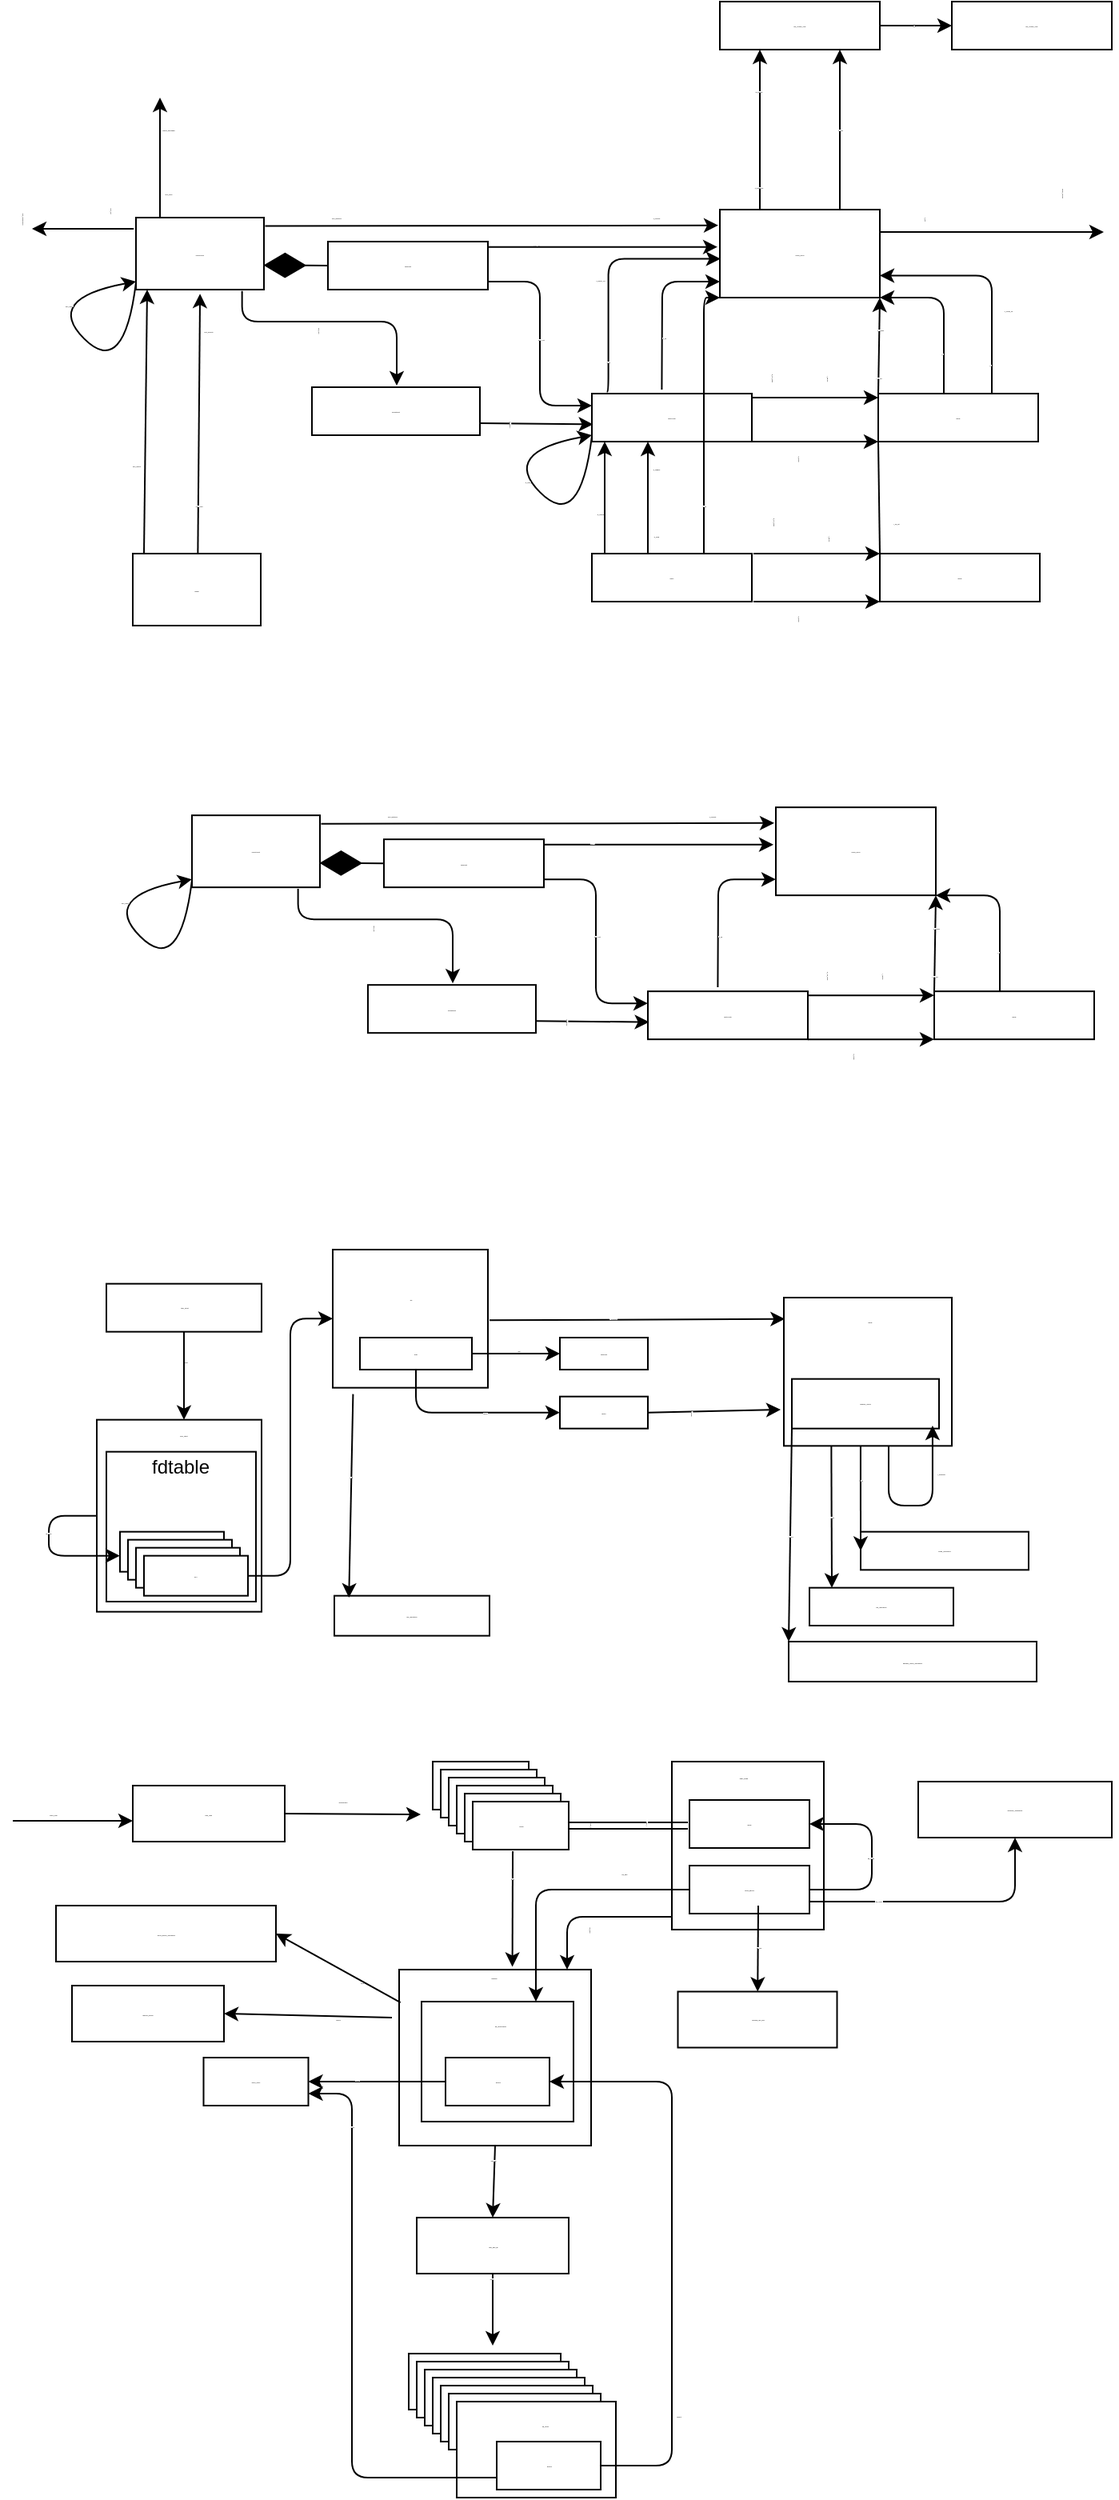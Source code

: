 <mxfile version="14.6.13" type="github">
  <diagram id="T4iKimDLizCYoomyX_ez" name="Page-1">
    <mxGraphModel dx="1808" dy="526" grid="1" gridSize="5" guides="1" tooltips="1" connect="1" arrows="1" fold="1" page="1" pageScale="1" pageWidth="827" pageHeight="1169" math="0" shadow="0">
      <root>
        <mxCell id="0" />
        <mxCell id="1" parent="0" />
        <mxCell id="FyCeXIWlXmWURAXXTswy-210" value="" style="rounded=0;whiteSpace=wrap;html=1;fontSize=1;fontColor=#000000;" parent="1" vertex="1">
          <mxGeometry x="-69.5" y="941.34" width="103" height="120" as="geometry" />
        </mxCell>
        <mxCell id="3pNZin6JYzaFmty9cP9X-1" value="" style="rounded=0;whiteSpace=wrap;html=1;" vertex="1" parent="1">
          <mxGeometry x="-63.5" y="961.34" width="93.5" height="93.66" as="geometry" />
        </mxCell>
        <mxCell id="FyCeXIWlXmWURAXXTswy-1" value="file_system_type" style="rounded=0;whiteSpace=wrap;html=1;spacing=2;fontSize=1;" parent="1" vertex="1">
          <mxGeometry x="320" y="55" width="100" height="30" as="geometry" />
        </mxCell>
        <mxCell id="FyCeXIWlXmWURAXXTswy-3" value="super_block" style="rounded=0;whiteSpace=wrap;html=1;spacing=2;fontSize=1;" parent="1" vertex="1">
          <mxGeometry x="320" y="185" width="100" height="55" as="geometry" />
        </mxCell>
        <mxCell id="FyCeXIWlXmWURAXXTswy-4" value="vfsmount" style="rounded=0;whiteSpace=wrap;html=1;spacing=2;fontSize=1;" parent="1" vertex="1">
          <mxGeometry x="75" y="205" width="100" height="30" as="geometry" />
        </mxCell>
        <mxCell id="FyCeXIWlXmWURAXXTswy-6" value="denty(root)" style="rounded=0;whiteSpace=wrap;html=1;spacing=2;fontSize=1;" parent="1" vertex="1">
          <mxGeometry x="240" y="300" width="100" height="30" as="geometry" />
        </mxCell>
        <mxCell id="FyCeXIWlXmWURAXXTswy-7" value="inode" style="rounded=0;whiteSpace=wrap;html=1;spacing=2;fontSize=1;" parent="1" vertex="1">
          <mxGeometry x="419" y="300" width="100" height="30" as="geometry" />
        </mxCell>
        <mxCell id="FyCeXIWlXmWURAXXTswy-8" value="denty" style="rounded=0;whiteSpace=wrap;html=1;spacing=2;fontSize=1;" parent="1" vertex="1">
          <mxGeometry x="240" y="400" width="100" height="30" as="geometry" />
        </mxCell>
        <mxCell id="FyCeXIWlXmWURAXXTswy-9" value="inode" style="rounded=0;whiteSpace=wrap;html=1;spacing=2;fontSize=1;" parent="1" vertex="1">
          <mxGeometry x="420" y="400" width="100" height="30" as="geometry" />
        </mxCell>
        <mxCell id="FyCeXIWlXmWURAXXTswy-16" value="" style="endArrow=classic;html=1;entryX=0.75;entryY=1;entryDx=0;entryDy=0;spacing=2;fontSize=1;exitX=0.75;exitY=0;exitDx=0;exitDy=0;" parent="1" source="FyCeXIWlXmWURAXXTswy-3" target="FyCeXIWlXmWURAXXTswy-1" edge="1">
          <mxGeometry width="50" height="50" relative="1" as="geometry">
            <mxPoint x="395" y="180" as="sourcePoint" />
            <mxPoint x="540" y="170" as="targetPoint" />
          </mxGeometry>
        </mxCell>
        <mxCell id="FyCeXIWlXmWURAXXTswy-30" value="&lt;span style=&quot;font-size: 1px; background-color: rgb(248, 249, 250);&quot;&gt;s_type&lt;/span&gt;" style="edgeLabel;html=1;align=center;verticalAlign=middle;resizable=0;points=[];spacing=2;fontSize=1;" parent="FyCeXIWlXmWURAXXTswy-16" vertex="1" connectable="0">
          <mxGeometry x="-0.559" relative="1" as="geometry">
            <mxPoint y="-27.78" as="offset" />
          </mxGeometry>
        </mxCell>
        <mxCell id="FyCeXIWlXmWURAXXTswy-20" value="" style="endArrow=classic;html=1;exitX=1;exitY=0.5;exitDx=0;exitDy=0;spacing=2;fontSize=1;" parent="1" edge="1">
          <mxGeometry width="50" height="50" relative="1" as="geometry">
            <mxPoint x="420" y="199" as="sourcePoint" />
            <mxPoint x="560" y="199" as="targetPoint" />
          </mxGeometry>
        </mxCell>
        <mxCell id="FyCeXIWlXmWURAXXTswy-134" value="&lt;span style=&quot;background-color: rgb(248 , 249 , 250)&quot;&gt;s_list&lt;/span&gt;" style="edgeLabel;html=1;align=center;verticalAlign=middle;resizable=0;points=[];fontSize=1;fontColor=#000000;rotation=90;" parent="FyCeXIWlXmWURAXXTswy-20" vertex="1" connectable="0">
          <mxGeometry x="-0.126" y="1" relative="1" as="geometry">
            <mxPoint x="-32.22" y="-8" as="offset" />
          </mxGeometry>
        </mxCell>
        <mxCell id="FyCeXIWlXmWURAXXTswy-22" value="super_blocks" style="text;html=1;strokeColor=none;fillColor=none;align=center;verticalAlign=middle;whiteSpace=wrap;rounded=0;spacing=2;fontSize=1;rotation=90;" parent="1" vertex="1">
          <mxGeometry x="495" y="165" width="80" height="20" as="geometry" />
        </mxCell>
        <mxCell id="FyCeXIWlXmWURAXXTswy-23" value="" style="endArrow=classic;html=1;spacing=2;fontSize=1;entryX=0.25;entryY=1;entryDx=0;entryDy=0;" parent="1" target="FyCeXIWlXmWURAXXTswy-1" edge="1">
          <mxGeometry width="50" height="50" relative="1" as="geometry">
            <mxPoint x="345" y="185" as="sourcePoint" />
            <mxPoint x="345" y="140" as="targetPoint" />
          </mxGeometry>
        </mxCell>
        <mxCell id="FyCeXIWlXmWURAXXTswy-27" value="&lt;span style=&quot;font-size: 1px ; text-align: left ; background-color: rgb(248 , 249 , 250)&quot;&gt;fs_supers&lt;/span&gt;" style="edgeLabel;html=1;align=center;verticalAlign=middle;resizable=0;points=[];spacing=2;fontSize=1;" parent="FyCeXIWlXmWURAXXTswy-23" vertex="1" connectable="0">
          <mxGeometry x="0.361" y="1" relative="1" as="geometry">
            <mxPoint y="-5.8" as="offset" />
          </mxGeometry>
        </mxCell>
        <mxCell id="FyCeXIWlXmWURAXXTswy-28" value="&lt;span style=&quot;font-size: 1px; text-align: left; background-color: rgb(248, 249, 250);&quot;&gt;s_instances&lt;/span&gt;" style="edgeLabel;html=1;align=center;verticalAlign=middle;resizable=0;points=[];spacing=2;fontSize=1;" parent="FyCeXIWlXmWURAXXTswy-23" vertex="1" connectable="0">
          <mxGeometry x="-0.536" y="1" relative="1" as="geometry">
            <mxPoint y="8.33" as="offset" />
          </mxGeometry>
        </mxCell>
        <mxCell id="FyCeXIWlXmWURAXXTswy-53" value="" style="endArrow=classic;html=1;entryX=1;entryY=1;entryDx=0;entryDy=0;exitX=0;exitY=0;exitDx=0;exitDy=0;spacing=2;fontSize=1;" parent="1" source="FyCeXIWlXmWURAXXTswy-7" target="FyCeXIWlXmWURAXXTswy-3" edge="1">
          <mxGeometry width="50" height="50" relative="1" as="geometry">
            <mxPoint x="600" y="360" as="sourcePoint" />
            <mxPoint x="650" y="310" as="targetPoint" />
          </mxGeometry>
        </mxCell>
        <mxCell id="FyCeXIWlXmWURAXXTswy-54" value="i_sb_list" style="edgeLabel;html=1;align=center;verticalAlign=middle;resizable=0;points=[];spacing=2;fontSize=1;" parent="FyCeXIWlXmWURAXXTswy-53" vertex="1" connectable="0">
          <mxGeometry x="-0.662" relative="1" as="geometry">
            <mxPoint as="offset" />
          </mxGeometry>
        </mxCell>
        <mxCell id="FyCeXIWlXmWURAXXTswy-55" value="s_inodes" style="edgeLabel;html=1;align=center;verticalAlign=middle;resizable=0;points=[];spacing=2;fontSize=1;" parent="FyCeXIWlXmWURAXXTswy-53" vertex="1" connectable="0">
          <mxGeometry x="0.326" relative="1" as="geometry">
            <mxPoint as="offset" />
          </mxGeometry>
        </mxCell>
        <mxCell id="FyCeXIWlXmWURAXXTswy-57" value="" style="edgeStyle=elbowEdgeStyle;elbow=horizontal;endArrow=classic;html=1;spacing=2;fontSize=1;" parent="1" edge="1">
          <mxGeometry width="50" height="50" relative="1" as="geometry">
            <mxPoint x="460" y="300" as="sourcePoint" />
            <mxPoint x="420" y="240" as="targetPoint" />
            <Array as="points">
              <mxPoint x="460" y="270" />
              <mxPoint x="470" y="233" />
            </Array>
          </mxGeometry>
        </mxCell>
        <mxCell id="FyCeXIWlXmWURAXXTswy-58" value="i_sb" style="edgeLabel;html=1;align=center;verticalAlign=middle;resizable=0;points=[];spacing=2;fontSize=1;" parent="FyCeXIWlXmWURAXXTswy-57" vertex="1" connectable="0">
          <mxGeometry x="-0.742" y="1" relative="1" as="geometry">
            <mxPoint y="-12.22" as="offset" />
          </mxGeometry>
        </mxCell>
        <mxCell id="FyCeXIWlXmWURAXXTswy-67" value="" style="endArrow=none;html=1;entryX=0;entryY=1;entryDx=0;entryDy=0;exitX=0;exitY=0;exitDx=0;exitDy=0;spacing=2;fontSize=1;" parent="1" source="FyCeXIWlXmWURAXXTswy-9" target="FyCeXIWlXmWURAXXTswy-7" edge="1">
          <mxGeometry width="50" height="50" relative="1" as="geometry">
            <mxPoint x="460" y="530" as="sourcePoint" />
            <mxPoint x="510" y="480" as="targetPoint" />
          </mxGeometry>
        </mxCell>
        <mxCell id="FyCeXIWlXmWURAXXTswy-68" value="i_sb_list" style="edgeLabel;html=1;align=center;verticalAlign=middle;resizable=0;points=[];spacing=2;fontSize=1;" parent="FyCeXIWlXmWURAXXTswy-67" vertex="1" connectable="0">
          <mxGeometry x="-0.711" y="-1" relative="1" as="geometry">
            <mxPoint x="9.14" y="-9.64" as="offset" />
          </mxGeometry>
        </mxCell>
        <mxCell id="FyCeXIWlXmWURAXXTswy-69" value="" style="edgeStyle=elbowEdgeStyle;elbow=horizontal;endArrow=classic;html=1;entryX=0;entryY=0.34;entryDx=0;entryDy=0;entryPerimeter=0;exitX=0.437;exitY=-0.085;exitDx=0;exitDy=0;exitPerimeter=0;spacing=2;fontSize=1;" parent="1" source="FyCeXIWlXmWURAXXTswy-6" edge="1">
          <mxGeometry width="50" height="50" relative="1" as="geometry">
            <mxPoint x="284" y="290" as="sourcePoint" />
            <mxPoint x="320" y="230.0" as="targetPoint" />
            <Array as="points">
              <mxPoint x="284" y="259.8" />
            </Array>
          </mxGeometry>
        </mxCell>
        <mxCell id="FyCeXIWlXmWURAXXTswy-70" value="d_sb" style="edgeLabel;html=1;align=center;verticalAlign=middle;resizable=0;points=[];spacing=2;fontSize=1;" parent="FyCeXIWlXmWURAXXTswy-69" vertex="1" connectable="0">
          <mxGeometry x="-0.776" y="-1" relative="1" as="geometry">
            <mxPoint y="-21.08" as="offset" />
          </mxGeometry>
        </mxCell>
        <mxCell id="FyCeXIWlXmWURAXXTswy-71" value="" style="endArrow=classic;html=1;exitX=1;exitY=0.25;exitDx=0;exitDy=0;entryX=0;entryY=0.25;entryDx=0;entryDy=0;spacing=2;fontSize=1;" parent="1" edge="1">
          <mxGeometry width="50" height="50" relative="1" as="geometry">
            <mxPoint x="340" y="302.5" as="sourcePoint" />
            <mxPoint x="419" y="302.5" as="targetPoint" />
          </mxGeometry>
        </mxCell>
        <mxCell id="FyCeXIWlXmWURAXXTswy-72" value="d_u.d_alias" style="edgeLabel;html=1;align=center;verticalAlign=middle;resizable=0;points=[];rotation=90;spacing=2;fontSize=1;" parent="FyCeXIWlXmWURAXXTswy-71" vertex="1" connectable="0">
          <mxGeometry x="-0.661" relative="1" as="geometry">
            <mxPoint y="-12.5" as="offset" />
          </mxGeometry>
        </mxCell>
        <mxCell id="FyCeXIWlXmWURAXXTswy-73" value="i_dentry" style="edgeLabel;html=1;align=center;verticalAlign=middle;resizable=0;points=[];rotation=90;spacing=2;fontSize=1;" parent="FyCeXIWlXmWURAXXTswy-71" vertex="1" connectable="0">
          <mxGeometry x="0.212" relative="1" as="geometry">
            <mxPoint y="-12.5" as="offset" />
          </mxGeometry>
        </mxCell>
        <mxCell id="FyCeXIWlXmWURAXXTswy-75" value="" style="endArrow=classic;html=1;exitX=1;exitY=0.25;exitDx=0;exitDy=0;entryX=0;entryY=0.25;entryDx=0;entryDy=0;spacing=2;fontSize=1;" parent="1" edge="1">
          <mxGeometry width="50" height="50" relative="1" as="geometry">
            <mxPoint x="341" y="400.0" as="sourcePoint" />
            <mxPoint x="420" y="400.0" as="targetPoint" />
          </mxGeometry>
        </mxCell>
        <mxCell id="FyCeXIWlXmWURAXXTswy-76" value="d_u.d_alias" style="edgeLabel;html=1;align=center;verticalAlign=middle;resizable=0;points=[];rotation=90;spacing=2;fontSize=1;" parent="FyCeXIWlXmWURAXXTswy-75" vertex="1" connectable="0">
          <mxGeometry x="-0.661" relative="1" as="geometry">
            <mxPoint y="-20" as="offset" />
          </mxGeometry>
        </mxCell>
        <mxCell id="FyCeXIWlXmWURAXXTswy-77" value="i_dentry" style="edgeLabel;html=1;align=center;verticalAlign=middle;resizable=0;points=[];rotation=90;spacing=2;fontSize=1;" parent="FyCeXIWlXmWURAXXTswy-75" vertex="1" connectable="0">
          <mxGeometry x="0.212" relative="1" as="geometry">
            <mxPoint y="-10" as="offset" />
          </mxGeometry>
        </mxCell>
        <mxCell id="FyCeXIWlXmWURAXXTswy-78" value="" style="edgeStyle=elbowEdgeStyle;elbow=horizontal;endArrow=classic;html=1;entryX=0;entryY=0.34;entryDx=0;entryDy=0;entryPerimeter=0;spacing=2;fontSize=1;" parent="1" edge="1">
          <mxGeometry width="50" height="50" relative="1" as="geometry">
            <mxPoint x="310" y="400" as="sourcePoint" />
            <mxPoint x="320" y="240" as="targetPoint" />
            <Array as="points">
              <mxPoint x="310" y="300" />
              <mxPoint x="300" y="270" />
            </Array>
          </mxGeometry>
        </mxCell>
        <mxCell id="FyCeXIWlXmWURAXXTswy-79" value="d_sb" style="edgeLabel;html=1;align=center;verticalAlign=middle;resizable=0;points=[];spacing=2;fontSize=1;" parent="FyCeXIWlXmWURAXXTswy-78" vertex="1" connectable="0">
          <mxGeometry x="-0.776" y="-1" relative="1" as="geometry">
            <mxPoint x="-1" y="-11.11" as="offset" />
          </mxGeometry>
        </mxCell>
        <mxCell id="FyCeXIWlXmWURAXXTswy-80" value="" style="endArrow=classic;html=1;exitX=1;exitY=1;exitDx=0;exitDy=0;entryX=0;entryY=1;entryDx=0;entryDy=0;spacing=2;fontSize=1;" parent="1" source="FyCeXIWlXmWURAXXTswy-6" target="FyCeXIWlXmWURAXXTswy-7" edge="1">
          <mxGeometry width="50" height="50" relative="1" as="geometry">
            <mxPoint x="640" y="410" as="sourcePoint" />
            <mxPoint x="690" y="360" as="targetPoint" />
          </mxGeometry>
        </mxCell>
        <mxCell id="FyCeXIWlXmWURAXXTswy-81" value="d_inode" style="edgeLabel;html=1;align=center;verticalAlign=middle;resizable=0;points=[];rotation=90;spacing=2;fontSize=1;" parent="FyCeXIWlXmWURAXXTswy-80" vertex="1" connectable="0">
          <mxGeometry x="-0.24" y="1" relative="1" as="geometry">
            <mxPoint y="11" as="offset" />
          </mxGeometry>
        </mxCell>
        <mxCell id="FyCeXIWlXmWURAXXTswy-82" value="" style="endArrow=classic;html=1;exitX=1;exitY=1;exitDx=0;exitDy=0;entryX=0;entryY=1;entryDx=0;entryDy=0;spacing=2;fontSize=1;" parent="1" edge="1">
          <mxGeometry width="50" height="50" relative="1" as="geometry">
            <mxPoint x="341" y="430.0" as="sourcePoint" />
            <mxPoint x="420" y="430.0" as="targetPoint" />
          </mxGeometry>
        </mxCell>
        <mxCell id="FyCeXIWlXmWURAXXTswy-83" value="d_inode" style="edgeLabel;html=1;align=center;verticalAlign=middle;resizable=0;points=[];rotation=90;spacing=2;fontSize=1;" parent="FyCeXIWlXmWURAXXTswy-82" vertex="1" connectable="0">
          <mxGeometry x="-0.24" y="1" relative="1" as="geometry">
            <mxPoint x="-1" y="11" as="offset" />
          </mxGeometry>
        </mxCell>
        <mxCell id="FyCeXIWlXmWURAXXTswy-84" value="" style="endArrow=classic;html=1;entryX=0;entryY=1;entryDx=0;entryDy=0;exitX=0;exitY=0;exitDx=0;exitDy=0;spacing=2;fontSize=1;" parent="1" edge="1">
          <mxGeometry width="50" height="50" relative="1" as="geometry">
            <mxPoint x="248" y="400" as="sourcePoint" />
            <mxPoint x="248" y="330" as="targetPoint" />
          </mxGeometry>
        </mxCell>
        <mxCell id="FyCeXIWlXmWURAXXTswy-85" value="d_parent" style="edgeLabel;html=1;align=center;verticalAlign=middle;resizable=0;points=[];spacing=2;fontSize=1;" parent="FyCeXIWlXmWURAXXTswy-84" vertex="1" connectable="0">
          <mxGeometry x="-0.671" relative="1" as="geometry">
            <mxPoint x="-3" y="-13.33" as="offset" />
          </mxGeometry>
        </mxCell>
        <mxCell id="FyCeXIWlXmWURAXXTswy-86" value="" style="endArrow=classic;html=1;entryX=0;entryY=1;entryDx=0;entryDy=0;exitX=0;exitY=0;exitDx=0;exitDy=0;spacing=2;fontSize=1;" parent="1" edge="1">
          <mxGeometry width="50" height="50" relative="1" as="geometry">
            <mxPoint x="275" y="400.0" as="sourcePoint" />
            <mxPoint x="275" y="330.0" as="targetPoint" />
          </mxGeometry>
        </mxCell>
        <mxCell id="FyCeXIWlXmWURAXXTswy-87" value="d_child" style="edgeLabel;html=1;align=center;verticalAlign=middle;resizable=0;points=[];spacing=2;fontSize=1;" parent="FyCeXIWlXmWURAXXTswy-86" vertex="1" connectable="0">
          <mxGeometry x="-0.671" relative="1" as="geometry">
            <mxPoint x="5" as="offset" />
          </mxGeometry>
        </mxCell>
        <mxCell id="FyCeXIWlXmWURAXXTswy-88" value="d_subdirs" style="edgeLabel;html=1;align=center;verticalAlign=middle;resizable=0;points=[];spacing=2;fontSize=1;" parent="FyCeXIWlXmWURAXXTswy-86" vertex="1" connectable="0">
          <mxGeometry x="0.511" y="1" relative="1" as="geometry">
            <mxPoint x="6" as="offset" />
          </mxGeometry>
        </mxCell>
        <mxCell id="FyCeXIWlXmWURAXXTswy-95" value="" style="edgeStyle=elbowEdgeStyle;elbow=horizontal;endArrow=classic;html=1;entryX=0.004;entryY=0.559;entryDx=0;entryDy=0;exitX=0.093;exitY=-0.043;exitDx=0;exitDy=0;exitPerimeter=0;spacing=2;fontSize=1;entryPerimeter=0;" parent="1" source="FyCeXIWlXmWURAXXTswy-6" target="FyCeXIWlXmWURAXXTswy-3" edge="1">
          <mxGeometry width="50" height="50" relative="1" as="geometry">
            <mxPoint x="250.0" y="284.45" as="sourcePoint" />
            <mxPoint x="286.3" y="217" as="targetPoint" />
            <Array as="points">
              <mxPoint x="250.3" y="246.8" />
            </Array>
          </mxGeometry>
        </mxCell>
        <mxCell id="FyCeXIWlXmWURAXXTswy-96" value="d_lru" style="edgeLabel;html=1;align=center;verticalAlign=middle;resizable=0;points=[];spacing=2;fontSize=1;" parent="FyCeXIWlXmWURAXXTswy-95" vertex="1" connectable="0">
          <mxGeometry x="-0.776" y="-1" relative="1" as="geometry">
            <mxPoint x="-1.3" y="-2.03" as="offset" />
          </mxGeometry>
        </mxCell>
        <mxCell id="FyCeXIWlXmWURAXXTswy-97" value="s_dentry_lru" style="edgeLabel;html=1;align=center;verticalAlign=middle;resizable=0;points=[];rotation=0;spacing=2;fontSize=1;" parent="FyCeXIWlXmWURAXXTswy-95" vertex="1" connectable="0">
          <mxGeometry x="-0.054" y="-1" relative="1" as="geometry">
            <mxPoint x="-6.3" y="1.92" as="offset" />
          </mxGeometry>
        </mxCell>
        <mxCell id="FyCeXIWlXmWURAXXTswy-98" value="" style="edgeStyle=elbowEdgeStyle;elbow=horizontal;endArrow=classic;html=1;entryX=1;entryY=0.75;entryDx=0;entryDy=0;spacing=2;fontSize=1;" parent="1" target="FyCeXIWlXmWURAXXTswy-3" edge="1">
          <mxGeometry width="50" height="50" relative="1" as="geometry">
            <mxPoint x="490" y="300" as="sourcePoint" />
            <mxPoint x="430" y="242.5" as="targetPoint" />
            <Array as="points">
              <mxPoint x="490" y="270" />
            </Array>
          </mxGeometry>
        </mxCell>
        <mxCell id="FyCeXIWlXmWURAXXTswy-99" value="i_lru" style="edgeLabel;html=1;align=center;verticalAlign=middle;resizable=0;points=[];spacing=2;fontSize=1;" parent="FyCeXIWlXmWURAXXTswy-98" vertex="1" connectable="0">
          <mxGeometry x="-0.742" y="1" relative="1" as="geometry">
            <mxPoint as="offset" />
          </mxGeometry>
        </mxCell>
        <mxCell id="FyCeXIWlXmWURAXXTswy-100" value="s_inode_lru" style="edgeLabel;html=1;align=center;verticalAlign=middle;resizable=0;points=[];fontSize=1;spacing=2;" parent="FyCeXIWlXmWURAXXTswy-98" vertex="1" connectable="0">
          <mxGeometry x="-0.275" relative="1" as="geometry">
            <mxPoint x="10" as="offset" />
          </mxGeometry>
        </mxCell>
        <mxCell id="FyCeXIWlXmWURAXXTswy-103" value="" style="endArrow=classic;html=1;fontSize=1;exitX=1.005;exitY=0.111;exitDx=0;exitDy=0;exitPerimeter=0;entryX=-0.015;entryY=0.424;entryDx=0;entryDy=0;entryPerimeter=0;" parent="1" source="FyCeXIWlXmWURAXXTswy-4" target="FyCeXIWlXmWURAXXTswy-3" edge="1">
          <mxGeometry width="50" height="50" relative="1" as="geometry">
            <mxPoint x="140" y="315" as="sourcePoint" />
            <mxPoint x="315" y="205" as="targetPoint" />
          </mxGeometry>
        </mxCell>
        <mxCell id="FyCeXIWlXmWURAXXTswy-104" value="mnt_sb" style="edgeLabel;html=1;align=center;verticalAlign=middle;resizable=0;points=[];fontSize=1;" parent="FyCeXIWlXmWURAXXTswy-103" vertex="1" connectable="0">
          <mxGeometry x="-0.688" relative="1" as="geometry">
            <mxPoint x="6.71" y="-1.59" as="offset" />
          </mxGeometry>
        </mxCell>
        <mxCell id="FyCeXIWlXmWURAXXTswy-107" value="" style="edgeStyle=elbowEdgeStyle;elbow=horizontal;endArrow=classic;html=1;fontSize=1;fontColor=#000000;entryX=0;entryY=0.25;entryDx=0;entryDy=0;" parent="1" target="FyCeXIWlXmWURAXXTswy-6" edge="1">
          <mxGeometry width="50" height="50" relative="1" as="geometry">
            <mxPoint x="175" y="230" as="sourcePoint" />
            <mxPoint x="240" y="320" as="targetPoint" />
          </mxGeometry>
        </mxCell>
        <mxCell id="FyCeXIWlXmWURAXXTswy-108" value="mnt_root" style="edgeLabel;html=1;align=center;verticalAlign=middle;resizable=0;points=[];fontSize=1;fontColor=#000000;" parent="FyCeXIWlXmWURAXXTswy-107" vertex="1" connectable="0">
          <mxGeometry x="-0.412" relative="1" as="geometry">
            <mxPoint y="25.78" as="offset" />
          </mxGeometry>
        </mxCell>
        <mxCell id="FyCeXIWlXmWURAXXTswy-110" value="mount(root)" style="rounded=0;whiteSpace=wrap;html=1;fontSize=1;fontColor=#000000;" parent="1" vertex="1">
          <mxGeometry x="-45" y="190" width="80" height="45" as="geometry" />
        </mxCell>
        <mxCell id="FyCeXIWlXmWURAXXTswy-111" value="" style="endArrow=diamondThin;endFill=1;endSize=24;html=1;fontSize=1;fontColor=#000000;exitX=0;exitY=0.5;exitDx=0;exitDy=0;entryX=0.996;entryY=0.662;entryDx=0;entryDy=0;entryPerimeter=0;" parent="1" source="FyCeXIWlXmWURAXXTswy-4" target="FyCeXIWlXmWURAXXTswy-110" edge="1">
          <mxGeometry width="160" relative="1" as="geometry">
            <mxPoint x="75" y="305" as="sourcePoint" />
            <mxPoint x="35" y="225" as="targetPoint" />
          </mxGeometry>
        </mxCell>
        <mxCell id="FyCeXIWlXmWURAXXTswy-112" value="" style="endArrow=classic;html=1;fontSize=1;fontColor=#000000;exitX=0.5;exitY=0;exitDx=0;exitDy=0;" parent="1" edge="1">
          <mxGeometry width="50" height="50" relative="1" as="geometry">
            <mxPoint x="-30" y="190" as="sourcePoint" />
            <mxPoint x="-30" y="115" as="targetPoint" />
          </mxGeometry>
        </mxCell>
        <mxCell id="FyCeXIWlXmWURAXXTswy-113" value="mnt_hash" style="edgeLabel;html=1;align=center;verticalAlign=middle;resizable=0;points=[];fontSize=1;fontColor=#000000;" parent="FyCeXIWlXmWURAXXTswy-112" vertex="1" connectable="0">
          <mxGeometry x="-0.614" y="1" relative="1" as="geometry">
            <mxPoint x="6" y="-0.56" as="offset" />
          </mxGeometry>
        </mxCell>
        <mxCell id="FyCeXIWlXmWURAXXTswy-115" value="mount_hashtable" style="edgeLabel;html=1;align=center;verticalAlign=middle;resizable=0;points=[];fontSize=1;fontColor=#000000;" parent="FyCeXIWlXmWURAXXTswy-112" vertex="1" connectable="0">
          <mxGeometry x="0.452" relative="1" as="geometry">
            <mxPoint x="5" y="-0.56" as="offset" />
          </mxGeometry>
        </mxCell>
        <mxCell id="FyCeXIWlXmWURAXXTswy-114" value="mount" style="rounded=0;whiteSpace=wrap;html=1;fontSize=1;fontColor=#000000;" parent="1" vertex="1">
          <mxGeometry x="-47" y="400" width="80" height="45" as="geometry" />
        </mxCell>
        <mxCell id="FyCeXIWlXmWURAXXTswy-116" value="" style="endArrow=classic;html=1;fontSize=1;fontColor=#000000;exitX=0.5;exitY=0;exitDx=0;exitDy=0;entryX=0.5;entryY=1;entryDx=0;entryDy=0;" parent="1" edge="1">
          <mxGeometry width="50" height="50" relative="1" as="geometry">
            <mxPoint x="-40" y="400" as="sourcePoint" />
            <mxPoint x="-38" y="235" as="targetPoint" />
          </mxGeometry>
        </mxCell>
        <mxCell id="FyCeXIWlXmWURAXXTswy-117" value="mnt_parent" style="edgeLabel;html=1;align=center;verticalAlign=middle;resizable=0;points=[];fontSize=1;fontColor=#000000;" parent="FyCeXIWlXmWURAXXTswy-116" vertex="1" connectable="0">
          <mxGeometry x="-0.802" y="-1" relative="1" as="geometry">
            <mxPoint x="-6.2" y="-38.73" as="offset" />
          </mxGeometry>
        </mxCell>
        <mxCell id="FyCeXIWlXmWURAXXTswy-118" value="" style="endArrow=classic;html=1;fontSize=1;fontColor=#000000;entryX=0.788;entryY=1.057;entryDx=0;entryDy=0;entryPerimeter=0;exitX=0.796;exitY=-0.002;exitDx=0;exitDy=0;exitPerimeter=0;" parent="1" edge="1">
          <mxGeometry width="50" height="50" relative="1" as="geometry">
            <mxPoint x="-6.32" y="399.91" as="sourcePoint" />
            <mxPoint x="-4.96" y="237.565" as="targetPoint" />
          </mxGeometry>
        </mxCell>
        <mxCell id="FyCeXIWlXmWURAXXTswy-119" value="mnt_child" style="edgeLabel;html=1;align=center;verticalAlign=middle;resizable=0;points=[];fontSize=1;fontColor=#000000;" parent="FyCeXIWlXmWURAXXTswy-118" vertex="1" connectable="0">
          <mxGeometry x="-0.675" relative="1" as="geometry">
            <mxPoint y="-3.8" as="offset" />
          </mxGeometry>
        </mxCell>
        <mxCell id="FyCeXIWlXmWURAXXTswy-120" value="mnt_mounts" style="edgeLabel;html=1;align=center;verticalAlign=middle;resizable=0;points=[];fontSize=1;fontColor=#000000;" parent="FyCeXIWlXmWURAXXTswy-118" vertex="1" connectable="0">
          <mxGeometry x="0.801" relative="1" as="geometry">
            <mxPoint x="5.1" y="7.03" as="offset" />
          </mxGeometry>
        </mxCell>
        <mxCell id="FyCeXIWlXmWURAXXTswy-122" value="" style="endArrow=classic;html=1;fontSize=1;fontColor=#000000;exitX=1.009;exitY=0.118;exitDx=0;exitDy=0;exitPerimeter=0;entryX=-0.01;entryY=0.179;entryDx=0;entryDy=0;entryPerimeter=0;" parent="1" source="FyCeXIWlXmWURAXXTswy-110" target="FyCeXIWlXmWURAXXTswy-3" edge="1">
          <mxGeometry width="50" height="50" relative="1" as="geometry">
            <mxPoint x="100" y="215" as="sourcePoint" />
            <mxPoint x="150" y="165" as="targetPoint" />
          </mxGeometry>
        </mxCell>
        <mxCell id="FyCeXIWlXmWURAXXTswy-123" value="mnt_instance" style="edgeLabel;html=1;align=center;verticalAlign=middle;resizable=0;points=[];fontSize=1;fontColor=#000000;" parent="FyCeXIWlXmWURAXXTswy-122" vertex="1" connectable="0">
          <mxGeometry x="-0.892" relative="1" as="geometry">
            <mxPoint x="28.93" y="-5.28" as="offset" />
          </mxGeometry>
        </mxCell>
        <mxCell id="FyCeXIWlXmWURAXXTswy-124" value="s_mounts" style="edgeLabel;html=1;align=center;verticalAlign=middle;resizable=0;points=[];fontSize=1;fontColor=#000000;" parent="FyCeXIWlXmWURAXXTswy-122" vertex="1" connectable="0">
          <mxGeometry x="0.75" relative="1" as="geometry">
            <mxPoint x="-3.63" y="-4.9" as="offset" />
          </mxGeometry>
        </mxCell>
        <mxCell id="FyCeXIWlXmWURAXXTswy-125" value="" style="endArrow=classic;html=1;fontSize=1;fontColor=#000000;exitX=-0.018;exitY=0.156;exitDx=0;exitDy=0;exitPerimeter=0;" parent="1" source="FyCeXIWlXmWURAXXTswy-110" edge="1">
          <mxGeometry width="50" height="50" relative="1" as="geometry">
            <mxPoint x="-100" y="290" as="sourcePoint" />
            <mxPoint x="-110" y="197" as="targetPoint" />
          </mxGeometry>
        </mxCell>
        <mxCell id="FyCeXIWlXmWURAXXTswy-126" value="mnt_list" style="edgeLabel;html=1;align=center;verticalAlign=middle;resizable=0;points=[];fontSize=1;fontColor=#000000;rotation=90;" parent="FyCeXIWlXmWURAXXTswy-125" vertex="1" connectable="0">
          <mxGeometry x="-0.528" y="-1" relative="1" as="geometry">
            <mxPoint x="1.44" y="-11.02" as="offset" />
          </mxGeometry>
        </mxCell>
        <mxCell id="FyCeXIWlXmWURAXXTswy-127" value="mnt_namespace" style="edgeLabel;html=1;align=center;verticalAlign=middle;resizable=0;points=[];fontSize=1;fontColor=#000000;rotation=90;" parent="FyCeXIWlXmWURAXXTswy-125" vertex="1" connectable="0">
          <mxGeometry x="0.556" y="-1" relative="1" as="geometry">
            <mxPoint x="-19.12" y="-6" as="offset" />
          </mxGeometry>
        </mxCell>
        <mxCell id="FyCeXIWlXmWURAXXTswy-128" value="mountpoint" style="rounded=0;whiteSpace=wrap;html=1;spacing=2;fontSize=1;" parent="1" vertex="1">
          <mxGeometry x="65" y="296" width="105" height="30" as="geometry" />
        </mxCell>
        <mxCell id="FyCeXIWlXmWURAXXTswy-129" value="" style="edgeStyle=elbowEdgeStyle;elbow=vertical;endArrow=classic;html=1;fontSize=1;fontColor=#000000;exitX=0.829;exitY=1.02;exitDx=0;exitDy=0;exitPerimeter=0;" parent="1" source="FyCeXIWlXmWURAXXTswy-110" edge="1">
          <mxGeometry width="50" height="50" relative="1" as="geometry">
            <mxPoint x="20" y="185" as="sourcePoint" />
            <mxPoint x="118" y="295" as="targetPoint" />
            <Array as="points">
              <mxPoint x="45" y="255" />
            </Array>
          </mxGeometry>
        </mxCell>
        <mxCell id="FyCeXIWlXmWURAXXTswy-130" value="mnt_mp" style="edgeLabel;html=1;align=center;verticalAlign=middle;resizable=0;points=[];fontSize=1;fontColor=#000000;rotation=90;" parent="FyCeXIWlXmWURAXXTswy-129" vertex="1" connectable="0">
          <mxGeometry x="-0.791" relative="1" as="geometry">
            <mxPoint x="48.68" y="7.43" as="offset" />
          </mxGeometry>
        </mxCell>
        <mxCell id="FyCeXIWlXmWURAXXTswy-131" value="" style="endArrow=classic;html=1;fontSize=1;fontColor=#000000;exitX=1;exitY=0.75;exitDx=0;exitDy=0;entryX=0.008;entryY=0.641;entryDx=0;entryDy=0;entryPerimeter=0;" parent="1" source="FyCeXIWlXmWURAXXTswy-128" target="FyCeXIWlXmWURAXXTswy-6" edge="1">
          <mxGeometry width="50" height="50" relative="1" as="geometry">
            <mxPoint x="125" y="405" as="sourcePoint" />
            <mxPoint x="175" y="355" as="targetPoint" />
          </mxGeometry>
        </mxCell>
        <mxCell id="FyCeXIWlXmWURAXXTswy-132" value="m_dentry" style="edgeLabel;html=1;align=center;verticalAlign=middle;resizable=0;points=[];fontSize=1;fontColor=#000000;rotation=90;" parent="FyCeXIWlXmWURAXXTswy-131" vertex="1" connectable="0">
          <mxGeometry x="-0.711" relative="1" as="geometry">
            <mxPoint x="10" as="offset" />
          </mxGeometry>
        </mxCell>
        <mxCell id="FyCeXIWlXmWURAXXTswy-135" value="file_system_type" style="rounded=0;whiteSpace=wrap;html=1;spacing=2;fontSize=1;" parent="1" vertex="1">
          <mxGeometry x="465" y="55" width="100" height="30" as="geometry" />
        </mxCell>
        <mxCell id="FyCeXIWlXmWURAXXTswy-136" value="" style="endArrow=classic;html=1;fontSize=1;fontColor=#000000;exitX=1;exitY=0.5;exitDx=0;exitDy=0;entryX=0;entryY=0.5;entryDx=0;entryDy=0;" parent="1" source="FyCeXIWlXmWURAXXTswy-1" target="FyCeXIWlXmWURAXXTswy-135" edge="1">
          <mxGeometry width="50" height="50" relative="1" as="geometry">
            <mxPoint x="185" y="140" as="sourcePoint" />
            <mxPoint x="235" y="90" as="targetPoint" />
          </mxGeometry>
        </mxCell>
        <mxCell id="FyCeXIWlXmWURAXXTswy-137" value="next" style="edgeLabel;html=1;align=center;verticalAlign=middle;resizable=0;points=[];fontSize=1;fontColor=#000000;" parent="FyCeXIWlXmWURAXXTswy-136" vertex="1" connectable="0">
          <mxGeometry x="0.442" relative="1" as="geometry">
            <mxPoint x="-12.22" as="offset" />
          </mxGeometry>
        </mxCell>
        <mxCell id="FyCeXIWlXmWURAXXTswy-138" value="" style="curved=1;endArrow=classic;html=1;fontSize=1;fontColor=#000000;exitX=0.874;exitY=1.03;exitDx=0;exitDy=0;exitPerimeter=0;" parent="1" edge="1">
          <mxGeometry width="50" height="50" relative="1" as="geometry">
            <mxPoint x="-45.0" y="230.57" as="sourcePoint" />
            <mxPoint x="-45" y="230" as="targetPoint" />
            <Array as="points">
              <mxPoint x="-52.4" y="290.67" />
              <mxPoint x="-102.4" y="240.67" />
            </Array>
          </mxGeometry>
        </mxCell>
        <mxCell id="FyCeXIWlXmWURAXXTswy-139" value="mnt_parent" style="edgeLabel;html=1;align=center;verticalAlign=middle;resizable=0;points=[];fontSize=1;fontColor=#000000;" parent="FyCeXIWlXmWURAXXTswy-138" vertex="1" connectable="0">
          <mxGeometry x="0.243" y="-8" relative="1" as="geometry">
            <mxPoint as="offset" />
          </mxGeometry>
        </mxCell>
        <mxCell id="FyCeXIWlXmWURAXXTswy-140" value="" style="curved=1;endArrow=classic;html=1;fontSize=1;fontColor=#000000;exitX=0.874;exitY=1.03;exitDx=0;exitDy=0;exitPerimeter=0;" parent="1" edge="1">
          <mxGeometry width="50" height="50" relative="1" as="geometry">
            <mxPoint x="240" y="326.57" as="sourcePoint" />
            <mxPoint x="240" y="326" as="targetPoint" />
            <Array as="points">
              <mxPoint x="232.6" y="386.67" />
              <mxPoint x="182.6" y="336.67" />
            </Array>
          </mxGeometry>
        </mxCell>
        <mxCell id="FyCeXIWlXmWURAXXTswy-141" value="d_parent" style="edgeLabel;html=1;align=center;verticalAlign=middle;resizable=0;points=[];fontSize=1;fontColor=#000000;" parent="FyCeXIWlXmWURAXXTswy-140" vertex="1" connectable="0">
          <mxGeometry x="0.243" y="-8" relative="1" as="geometry">
            <mxPoint x="2.21" y="14.45" as="offset" />
          </mxGeometry>
        </mxCell>
        <mxCell id="FyCeXIWlXmWURAXXTswy-144" value="super_block" style="rounded=0;whiteSpace=wrap;html=1;spacing=2;fontSize=1;" parent="1" vertex="1">
          <mxGeometry x="355" y="558.58" width="100" height="55" as="geometry" />
        </mxCell>
        <mxCell id="FyCeXIWlXmWURAXXTswy-145" value="vfsmount" style="rounded=0;whiteSpace=wrap;html=1;spacing=2;fontSize=1;" parent="1" vertex="1">
          <mxGeometry x="110" y="578.58" width="100" height="30" as="geometry" />
        </mxCell>
        <mxCell id="FyCeXIWlXmWURAXXTswy-146" value="denty(root)" style="rounded=0;whiteSpace=wrap;html=1;spacing=2;fontSize=1;" parent="1" vertex="1">
          <mxGeometry x="275" y="673.58" width="100" height="30" as="geometry" />
        </mxCell>
        <mxCell id="FyCeXIWlXmWURAXXTswy-147" value="inode" style="rounded=0;whiteSpace=wrap;html=1;spacing=2;fontSize=1;" parent="1" vertex="1">
          <mxGeometry x="454" y="673.58" width="100" height="30" as="geometry" />
        </mxCell>
        <mxCell id="FyCeXIWlXmWURAXXTswy-154" value="" style="endArrow=classic;html=1;entryX=1;entryY=1;entryDx=0;entryDy=0;exitX=0;exitY=0;exitDx=0;exitDy=0;spacing=2;fontSize=1;" parent="1" source="FyCeXIWlXmWURAXXTswy-147" target="FyCeXIWlXmWURAXXTswy-144" edge="1">
          <mxGeometry width="50" height="50" relative="1" as="geometry">
            <mxPoint x="635" y="733.58" as="sourcePoint" />
            <mxPoint x="685" y="683.58" as="targetPoint" />
          </mxGeometry>
        </mxCell>
        <mxCell id="FyCeXIWlXmWURAXXTswy-155" value="i_sb_list" style="edgeLabel;html=1;align=center;verticalAlign=middle;resizable=0;points=[];spacing=2;fontSize=1;" parent="FyCeXIWlXmWURAXXTswy-154" vertex="1" connectable="0">
          <mxGeometry x="-0.662" relative="1" as="geometry">
            <mxPoint as="offset" />
          </mxGeometry>
        </mxCell>
        <mxCell id="FyCeXIWlXmWURAXXTswy-156" value="s_inodes" style="edgeLabel;html=1;align=center;verticalAlign=middle;resizable=0;points=[];spacing=2;fontSize=1;" parent="FyCeXIWlXmWURAXXTswy-154" vertex="1" connectable="0">
          <mxGeometry x="0.326" relative="1" as="geometry">
            <mxPoint as="offset" />
          </mxGeometry>
        </mxCell>
        <mxCell id="FyCeXIWlXmWURAXXTswy-157" value="" style="edgeStyle=elbowEdgeStyle;elbow=horizontal;endArrow=classic;html=1;spacing=2;fontSize=1;" parent="1" edge="1">
          <mxGeometry width="50" height="50" relative="1" as="geometry">
            <mxPoint x="495" y="673.58" as="sourcePoint" />
            <mxPoint x="455" y="613.58" as="targetPoint" />
            <Array as="points">
              <mxPoint x="495" y="643.58" />
              <mxPoint x="505" y="606.58" />
            </Array>
          </mxGeometry>
        </mxCell>
        <mxCell id="FyCeXIWlXmWURAXXTswy-158" value="i_sb" style="edgeLabel;html=1;align=center;verticalAlign=middle;resizable=0;points=[];spacing=2;fontSize=1;" parent="FyCeXIWlXmWURAXXTswy-157" vertex="1" connectable="0">
          <mxGeometry x="-0.742" y="1" relative="1" as="geometry">
            <mxPoint y="-12.22" as="offset" />
          </mxGeometry>
        </mxCell>
        <mxCell id="FyCeXIWlXmWURAXXTswy-161" value="" style="edgeStyle=elbowEdgeStyle;elbow=horizontal;endArrow=classic;html=1;entryX=0;entryY=0.34;entryDx=0;entryDy=0;entryPerimeter=0;exitX=0.437;exitY=-0.085;exitDx=0;exitDy=0;exitPerimeter=0;spacing=2;fontSize=1;" parent="1" source="FyCeXIWlXmWURAXXTswy-146" edge="1">
          <mxGeometry width="50" height="50" relative="1" as="geometry">
            <mxPoint x="319" y="663.58" as="sourcePoint" />
            <mxPoint x="355" y="603.58" as="targetPoint" />
            <Array as="points">
              <mxPoint x="319" y="633.38" />
            </Array>
          </mxGeometry>
        </mxCell>
        <mxCell id="FyCeXIWlXmWURAXXTswy-162" value="d_sb" style="edgeLabel;html=1;align=center;verticalAlign=middle;resizable=0;points=[];spacing=2;fontSize=1;" parent="FyCeXIWlXmWURAXXTswy-161" vertex="1" connectable="0">
          <mxGeometry x="-0.776" y="-1" relative="1" as="geometry">
            <mxPoint y="-21.08" as="offset" />
          </mxGeometry>
        </mxCell>
        <mxCell id="FyCeXIWlXmWURAXXTswy-163" value="" style="endArrow=classic;html=1;exitX=1;exitY=0.25;exitDx=0;exitDy=0;entryX=0;entryY=0.25;entryDx=0;entryDy=0;spacing=2;fontSize=1;" parent="1" edge="1">
          <mxGeometry width="50" height="50" relative="1" as="geometry">
            <mxPoint x="375" y="676.08" as="sourcePoint" />
            <mxPoint x="454" y="676.08" as="targetPoint" />
          </mxGeometry>
        </mxCell>
        <mxCell id="FyCeXIWlXmWURAXXTswy-164" value="d_u.d_alias" style="edgeLabel;html=1;align=center;verticalAlign=middle;resizable=0;points=[];rotation=90;spacing=2;fontSize=1;" parent="FyCeXIWlXmWURAXXTswy-163" vertex="1" connectable="0">
          <mxGeometry x="-0.661" relative="1" as="geometry">
            <mxPoint y="-12.5" as="offset" />
          </mxGeometry>
        </mxCell>
        <mxCell id="FyCeXIWlXmWURAXXTswy-165" value="i_dentry" style="edgeLabel;html=1;align=center;verticalAlign=middle;resizable=0;points=[];rotation=90;spacing=2;fontSize=1;" parent="FyCeXIWlXmWURAXXTswy-163" vertex="1" connectable="0">
          <mxGeometry x="0.212" relative="1" as="geometry">
            <mxPoint y="-12.5" as="offset" />
          </mxGeometry>
        </mxCell>
        <mxCell id="FyCeXIWlXmWURAXXTswy-168" value="" style="endArrow=classic;html=1;exitX=1;exitY=1;exitDx=0;exitDy=0;entryX=0;entryY=1;entryDx=0;entryDy=0;spacing=2;fontSize=1;" parent="1" source="FyCeXIWlXmWURAXXTswy-146" target="FyCeXIWlXmWURAXXTswy-147" edge="1">
          <mxGeometry width="50" height="50" relative="1" as="geometry">
            <mxPoint x="675" y="783.58" as="sourcePoint" />
            <mxPoint x="725" y="733.58" as="targetPoint" />
          </mxGeometry>
        </mxCell>
        <mxCell id="FyCeXIWlXmWURAXXTswy-169" value="d_inode" style="edgeLabel;html=1;align=center;verticalAlign=middle;resizable=0;points=[];rotation=90;spacing=2;fontSize=1;" parent="FyCeXIWlXmWURAXXTswy-168" vertex="1" connectable="0">
          <mxGeometry x="-0.24" y="1" relative="1" as="geometry">
            <mxPoint y="11" as="offset" />
          </mxGeometry>
        </mxCell>
        <mxCell id="FyCeXIWlXmWURAXXTswy-178" value="" style="endArrow=classic;html=1;fontSize=1;exitX=1.005;exitY=0.111;exitDx=0;exitDy=0;exitPerimeter=0;entryX=-0.015;entryY=0.424;entryDx=0;entryDy=0;entryPerimeter=0;" parent="1" source="FyCeXIWlXmWURAXXTswy-145" target="FyCeXIWlXmWURAXXTswy-144" edge="1">
          <mxGeometry width="50" height="50" relative="1" as="geometry">
            <mxPoint x="175" y="688.58" as="sourcePoint" />
            <mxPoint x="350" y="578.58" as="targetPoint" />
          </mxGeometry>
        </mxCell>
        <mxCell id="FyCeXIWlXmWURAXXTswy-179" value="mnt_sb" style="edgeLabel;html=1;align=center;verticalAlign=middle;resizable=0;points=[];fontSize=1;" parent="FyCeXIWlXmWURAXXTswy-178" vertex="1" connectable="0">
          <mxGeometry x="-0.688" relative="1" as="geometry">
            <mxPoint x="6.71" y="-1.59" as="offset" />
          </mxGeometry>
        </mxCell>
        <mxCell id="FyCeXIWlXmWURAXXTswy-180" value="" style="edgeStyle=elbowEdgeStyle;elbow=horizontal;endArrow=classic;html=1;fontSize=1;fontColor=#000000;entryX=0;entryY=0.25;entryDx=0;entryDy=0;" parent="1" target="FyCeXIWlXmWURAXXTswy-146" edge="1">
          <mxGeometry width="50" height="50" relative="1" as="geometry">
            <mxPoint x="210" y="603.58" as="sourcePoint" />
            <mxPoint x="275" y="693.58" as="targetPoint" />
          </mxGeometry>
        </mxCell>
        <mxCell id="FyCeXIWlXmWURAXXTswy-181" value="mnt_root" style="edgeLabel;html=1;align=center;verticalAlign=middle;resizable=0;points=[];fontSize=1;fontColor=#000000;" parent="FyCeXIWlXmWURAXXTswy-180" vertex="1" connectable="0">
          <mxGeometry x="-0.412" relative="1" as="geometry">
            <mxPoint y="25.78" as="offset" />
          </mxGeometry>
        </mxCell>
        <mxCell id="FyCeXIWlXmWURAXXTswy-182" value="mount(root)" style="rounded=0;whiteSpace=wrap;html=1;fontSize=1;fontColor=#000000;" parent="1" vertex="1">
          <mxGeometry x="-10" y="563.58" width="80" height="45" as="geometry" />
        </mxCell>
        <mxCell id="FyCeXIWlXmWURAXXTswy-183" value="" style="endArrow=diamondThin;endFill=1;endSize=24;html=1;fontSize=1;fontColor=#000000;exitX=0;exitY=0.5;exitDx=0;exitDy=0;entryX=0.996;entryY=0.662;entryDx=0;entryDy=0;entryPerimeter=0;" parent="1" source="FyCeXIWlXmWURAXXTswy-145" target="FyCeXIWlXmWURAXXTswy-182" edge="1">
          <mxGeometry width="160" relative="1" as="geometry">
            <mxPoint x="110" y="678.58" as="sourcePoint" />
            <mxPoint x="70" y="598.58" as="targetPoint" />
          </mxGeometry>
        </mxCell>
        <mxCell id="FyCeXIWlXmWURAXXTswy-190" value="" style="endArrow=classic;html=1;fontSize=1;fontColor=#000000;exitX=1.009;exitY=0.118;exitDx=0;exitDy=0;exitPerimeter=0;entryX=-0.01;entryY=0.179;entryDx=0;entryDy=0;entryPerimeter=0;" parent="1" source="FyCeXIWlXmWURAXXTswy-182" target="FyCeXIWlXmWURAXXTswy-144" edge="1">
          <mxGeometry width="50" height="50" relative="1" as="geometry">
            <mxPoint x="135" y="588.58" as="sourcePoint" />
            <mxPoint x="185" y="538.58" as="targetPoint" />
          </mxGeometry>
        </mxCell>
        <mxCell id="FyCeXIWlXmWURAXXTswy-191" value="mnt_instance" style="edgeLabel;html=1;align=center;verticalAlign=middle;resizable=0;points=[];fontSize=1;fontColor=#000000;" parent="FyCeXIWlXmWURAXXTswy-190" vertex="1" connectable="0">
          <mxGeometry x="-0.892" relative="1" as="geometry">
            <mxPoint x="28.93" y="-5.28" as="offset" />
          </mxGeometry>
        </mxCell>
        <mxCell id="FyCeXIWlXmWURAXXTswy-192" value="s_mounts" style="edgeLabel;html=1;align=center;verticalAlign=middle;resizable=0;points=[];fontSize=1;fontColor=#000000;" parent="FyCeXIWlXmWURAXXTswy-190" vertex="1" connectable="0">
          <mxGeometry x="0.75" relative="1" as="geometry">
            <mxPoint x="-3.63" y="-4.9" as="offset" />
          </mxGeometry>
        </mxCell>
        <mxCell id="FyCeXIWlXmWURAXXTswy-196" value="mountpoint" style="rounded=0;whiteSpace=wrap;html=1;spacing=2;fontSize=1;" parent="1" vertex="1">
          <mxGeometry x="100" y="669.58" width="105" height="30" as="geometry" />
        </mxCell>
        <mxCell id="FyCeXIWlXmWURAXXTswy-197" value="" style="edgeStyle=elbowEdgeStyle;elbow=vertical;endArrow=classic;html=1;fontSize=1;fontColor=#000000;exitX=0.829;exitY=1.02;exitDx=0;exitDy=0;exitPerimeter=0;" parent="1" source="FyCeXIWlXmWURAXXTswy-182" edge="1">
          <mxGeometry width="50" height="50" relative="1" as="geometry">
            <mxPoint x="55" y="558.58" as="sourcePoint" />
            <mxPoint x="153" y="668.58" as="targetPoint" />
            <Array as="points">
              <mxPoint x="80" y="628.58" />
            </Array>
          </mxGeometry>
        </mxCell>
        <mxCell id="FyCeXIWlXmWURAXXTswy-198" value="mnt_mp" style="edgeLabel;html=1;align=center;verticalAlign=middle;resizable=0;points=[];fontSize=1;fontColor=#000000;rotation=90;" parent="FyCeXIWlXmWURAXXTswy-197" vertex="1" connectable="0">
          <mxGeometry x="-0.791" relative="1" as="geometry">
            <mxPoint x="48.68" y="7.43" as="offset" />
          </mxGeometry>
        </mxCell>
        <mxCell id="FyCeXIWlXmWURAXXTswy-199" value="" style="endArrow=classic;html=1;fontSize=1;fontColor=#000000;exitX=1;exitY=0.75;exitDx=0;exitDy=0;entryX=0.008;entryY=0.641;entryDx=0;entryDy=0;entryPerimeter=0;" parent="1" source="FyCeXIWlXmWURAXXTswy-196" target="FyCeXIWlXmWURAXXTswy-146" edge="1">
          <mxGeometry width="50" height="50" relative="1" as="geometry">
            <mxPoint x="160" y="778.58" as="sourcePoint" />
            <mxPoint x="210" y="728.58" as="targetPoint" />
          </mxGeometry>
        </mxCell>
        <mxCell id="FyCeXIWlXmWURAXXTswy-200" value="m_dentry" style="edgeLabel;html=1;align=center;verticalAlign=middle;resizable=0;points=[];fontSize=1;fontColor=#000000;rotation=90;" parent="FyCeXIWlXmWURAXXTswy-199" vertex="1" connectable="0">
          <mxGeometry x="-0.711" relative="1" as="geometry">
            <mxPoint x="10" as="offset" />
          </mxGeometry>
        </mxCell>
        <mxCell id="FyCeXIWlXmWURAXXTswy-201" value="" style="curved=1;endArrow=classic;html=1;fontSize=1;fontColor=#000000;exitX=0.874;exitY=1.03;exitDx=0;exitDy=0;exitPerimeter=0;" parent="1" edge="1">
          <mxGeometry width="50" height="50" relative="1" as="geometry">
            <mxPoint x="-10" y="604.15" as="sourcePoint" />
            <mxPoint x="-10" y="603.58" as="targetPoint" />
            <Array as="points">
              <mxPoint x="-17.4" y="664.25" />
              <mxPoint x="-67.4" y="614.25" />
            </Array>
          </mxGeometry>
        </mxCell>
        <mxCell id="FyCeXIWlXmWURAXXTswy-202" value="mnt_parent" style="edgeLabel;html=1;align=center;verticalAlign=middle;resizable=0;points=[];fontSize=1;fontColor=#000000;" parent="FyCeXIWlXmWURAXXTswy-201" vertex="1" connectable="0">
          <mxGeometry x="0.243" y="-8" relative="1" as="geometry">
            <mxPoint as="offset" />
          </mxGeometry>
        </mxCell>
        <mxCell id="FyCeXIWlXmWURAXXTswy-209" value="task_struct" style="rounded=0;whiteSpace=wrap;html=1;fontSize=1;fontColor=#000000;" parent="1" vertex="1">
          <mxGeometry x="-63.5" y="856.34" width="97" height="30" as="geometry" />
        </mxCell>
        <mxCell id="FyCeXIWlXmWURAXXTswy-211" value="files_struct" style="text;html=1;strokeColor=none;fillColor=none;align=center;verticalAlign=middle;whiteSpace=wrap;rounded=0;fontSize=1;fontColor=#000000;" parent="1" vertex="1">
          <mxGeometry x="-35" y="941.34" width="40" height="20" as="geometry" />
        </mxCell>
        <mxCell id="FyCeXIWlXmWURAXXTswy-212" value="" style="endArrow=classic;html=1;fontSize=1;fontColor=#000000;exitX=0.5;exitY=1;exitDx=0;exitDy=0;entryX=0.5;entryY=0;entryDx=0;entryDy=0;" parent="1" source="FyCeXIWlXmWURAXXTswy-209" target="FyCeXIWlXmWURAXXTswy-211" edge="1">
          <mxGeometry width="50" height="50" relative="1" as="geometry">
            <mxPoint x="130" y="946.34" as="sourcePoint" />
            <mxPoint x="180" y="896.34" as="targetPoint" />
          </mxGeometry>
        </mxCell>
        <mxCell id="FyCeXIWlXmWURAXXTswy-213" value="files" style="edgeLabel;html=1;align=center;verticalAlign=middle;resizable=0;points=[];fontSize=1;fontColor=#000000;" parent="FyCeXIWlXmWURAXXTswy-212" vertex="1" connectable="0">
          <mxGeometry x="-0.345" y="1" relative="1" as="geometry">
            <mxPoint as="offset" />
          </mxGeometry>
        </mxCell>
        <mxCell id="FyCeXIWlXmWURAXXTswy-214" value="" style="rounded=0;whiteSpace=wrap;html=1;fontSize=1;fontColor=#000000;" parent="1" vertex="1">
          <mxGeometry x="-55" y="1011.34" width="65" height="25" as="geometry" />
        </mxCell>
        <mxCell id="FyCeXIWlXmWURAXXTswy-215" value="" style="rounded=0;whiteSpace=wrap;html=1;fontSize=1;fontColor=#000000;" parent="1" vertex="1">
          <mxGeometry x="-50" y="1016.34" width="65" height="25" as="geometry" />
        </mxCell>
        <mxCell id="FyCeXIWlXmWURAXXTswy-216" value="" style="rounded=0;whiteSpace=wrap;html=1;fontSize=1;fontColor=#000000;" parent="1" vertex="1">
          <mxGeometry x="-45" y="1021.34" width="65" height="25" as="geometry" />
        </mxCell>
        <mxCell id="FyCeXIWlXmWURAXXTswy-217" value="file *" style="rounded=0;whiteSpace=wrap;html=1;fontSize=1;fontColor=#000000;" parent="1" vertex="1">
          <mxGeometry x="-40" y="1026.34" width="65" height="25" as="geometry" />
        </mxCell>
        <mxCell id="FyCeXIWlXmWURAXXTswy-223" value="" style="edgeStyle=elbowEdgeStyle;elbow=horizontal;endArrow=classic;html=1;fontSize=1;fontColor=#000000;entryX=0;entryY=0.5;entryDx=0;entryDy=0;exitX=0;exitY=0.5;exitDx=0;exitDy=0;" parent="1" source="FyCeXIWlXmWURAXXTswy-210" edge="1">
          <mxGeometry width="50" height="50" relative="1" as="geometry">
            <mxPoint x="-74.5" y="1003.84" as="sourcePoint" />
            <mxPoint x="-55" y="1026.34" as="targetPoint" />
            <Array as="points">
              <mxPoint x="-99.5" y="1018.84" />
            </Array>
          </mxGeometry>
        </mxCell>
        <mxCell id="FyCeXIWlXmWURAXXTswy-224" value="fd_array" style="edgeLabel;html=1;align=center;verticalAlign=middle;resizable=0;points=[];fontSize=1;fontColor=#000000;" parent="FyCeXIWlXmWURAXXTswy-223" vertex="1" connectable="0">
          <mxGeometry x="-0.601" y="1" relative="1" as="geometry">
            <mxPoint x="-10.5" y="9" as="offset" />
          </mxGeometry>
        </mxCell>
        <mxCell id="FyCeXIWlXmWURAXXTswy-225" value="" style="rounded=0;whiteSpace=wrap;html=1;fontSize=1;fontColor=#000000;" parent="1" vertex="1">
          <mxGeometry x="78" y="835" width="97" height="86.34" as="geometry" />
        </mxCell>
        <mxCell id="FyCeXIWlXmWURAXXTswy-226" value="" style="edgeStyle=elbowEdgeStyle;elbow=horizontal;endArrow=classic;html=1;fontSize=1;fontColor=#000000;exitX=1;exitY=0.5;exitDx=0;exitDy=0;entryX=0;entryY=0.5;entryDx=0;entryDy=0;" parent="1" source="FyCeXIWlXmWURAXXTswy-217" target="FyCeXIWlXmWURAXXTswy-225" edge="1">
          <mxGeometry width="50" height="50" relative="1" as="geometry">
            <mxPoint x="85" y="1066.34" as="sourcePoint" />
            <mxPoint x="135" y="1016.34" as="targetPoint" />
          </mxGeometry>
        </mxCell>
        <mxCell id="FyCeXIWlXmWURAXXTswy-228" value="file" style="text;html=1;strokeColor=none;fillColor=none;align=center;verticalAlign=middle;whiteSpace=wrap;rounded=0;fontSize=1;fontColor=#000000;" parent="1" vertex="1">
          <mxGeometry x="107" y="856.34" width="40" height="20" as="geometry" />
        </mxCell>
        <mxCell id="FyCeXIWlXmWURAXXTswy-229" value="path" style="rounded=0;whiteSpace=wrap;html=1;fontSize=1;fontColor=#000000;" parent="1" vertex="1">
          <mxGeometry x="95" y="890" width="70" height="20" as="geometry" />
        </mxCell>
        <mxCell id="FyCeXIWlXmWURAXXTswy-230" value="&lt;span style=&quot;font-size: 1px&quot;&gt;vfsmount&lt;/span&gt;" style="rounded=0;whiteSpace=wrap;html=1;fontSize=1;fontColor=#000000;" parent="1" vertex="1">
          <mxGeometry x="220" y="890" width="55" height="20" as="geometry" />
        </mxCell>
        <mxCell id="FyCeXIWlXmWURAXXTswy-231" value="" style="endArrow=classic;html=1;fontSize=1;fontColor=#000000;exitX=1;exitY=0.5;exitDx=0;exitDy=0;entryX=0;entryY=0.5;entryDx=0;entryDy=0;" parent="1" source="FyCeXIWlXmWURAXXTswy-229" target="FyCeXIWlXmWURAXXTswy-230" edge="1">
          <mxGeometry width="50" height="50" relative="1" as="geometry">
            <mxPoint x="200" y="1026.34" as="sourcePoint" />
            <mxPoint x="250" y="976.34" as="targetPoint" />
          </mxGeometry>
        </mxCell>
        <mxCell id="FyCeXIWlXmWURAXXTswy-233" value="mnt" style="edgeLabel;html=1;align=center;verticalAlign=middle;resizable=0;points=[];fontSize=1;fontColor=#000000;" parent="FyCeXIWlXmWURAXXTswy-231" vertex="1" connectable="0">
          <mxGeometry x="0.221" relative="1" as="geometry">
            <mxPoint x="-4.33" y="-2.5" as="offset" />
          </mxGeometry>
        </mxCell>
        <mxCell id="FyCeXIWlXmWURAXXTswy-232" value="&lt;span style=&quot;font-size: 1px&quot;&gt;dentry&lt;/span&gt;" style="rounded=0;whiteSpace=wrap;html=1;fontSize=1;fontColor=#000000;" parent="1" vertex="1">
          <mxGeometry x="220" y="926.84" width="55" height="20" as="geometry" />
        </mxCell>
        <mxCell id="FyCeXIWlXmWURAXXTswy-234" value="" style="edgeStyle=elbowEdgeStyle;elbow=horizontal;endArrow=classic;html=1;fontSize=1;fontColor=#000000;exitX=0.5;exitY=1;exitDx=0;exitDy=0;entryX=0;entryY=0.5;entryDx=0;entryDy=0;" parent="1" source="FyCeXIWlXmWURAXXTswy-229" target="FyCeXIWlXmWURAXXTswy-232" edge="1">
          <mxGeometry width="50" height="50" relative="1" as="geometry">
            <mxPoint x="210" y="1051.34" as="sourcePoint" />
            <mxPoint x="260" y="1001.34" as="targetPoint" />
            <Array as="points">
              <mxPoint x="130" y="916.34" />
            </Array>
          </mxGeometry>
        </mxCell>
        <mxCell id="FyCeXIWlXmWURAXXTswy-235" value="dentry" style="edgeLabel;html=1;align=center;verticalAlign=middle;resizable=0;points=[];fontSize=1;fontColor=#000000;" parent="FyCeXIWlXmWURAXXTswy-234" vertex="1" connectable="0">
          <mxGeometry x="0.195" relative="1" as="geometry">
            <mxPoint as="offset" />
          </mxGeometry>
        </mxCell>
        <mxCell id="FyCeXIWlXmWURAXXTswy-236" value="&lt;span style=&quot;font-size: 1px&quot;&gt;file_operations&lt;/span&gt;" style="rounded=0;whiteSpace=wrap;html=1;fontSize=1;fontColor=#000000;" parent="1" vertex="1">
          <mxGeometry x="79" y="1051.34" width="97" height="25" as="geometry" />
        </mxCell>
        <mxCell id="FyCeXIWlXmWURAXXTswy-237" value="" style="endArrow=classic;html=1;fontSize=1;fontColor=#000000;exitX=0.131;exitY=1.046;exitDx=0;exitDy=0;exitPerimeter=0;entryX=0.094;entryY=0.048;entryDx=0;entryDy=0;entryPerimeter=0;" parent="1" source="FyCeXIWlXmWURAXXTswy-225" target="FyCeXIWlXmWURAXXTswy-236" edge="1">
          <mxGeometry width="50" height="50" relative="1" as="geometry">
            <mxPoint x="240" y="1036.34" as="sourcePoint" />
            <mxPoint x="290" y="986.34" as="targetPoint" />
          </mxGeometry>
        </mxCell>
        <mxCell id="FyCeXIWlXmWURAXXTswy-238" value="f_op" style="edgeLabel;html=1;align=center;verticalAlign=middle;resizable=0;points=[];fontSize=1;fontColor=#000000;" parent="FyCeXIWlXmWURAXXTswy-237" vertex="1" connectable="0">
          <mxGeometry x="-0.192" y="-1" relative="1" as="geometry">
            <mxPoint as="offset" />
          </mxGeometry>
        </mxCell>
        <mxCell id="FyCeXIWlXmWURAXXTswy-240" value="" style="endArrow=classic;html=1;fontSize=1;fontColor=#000000;exitX=1;exitY=0.5;exitDx=0;exitDy=0;" parent="1" source="FyCeXIWlXmWURAXXTswy-232" edge="1">
          <mxGeometry width="50" height="50" relative="1" as="geometry">
            <mxPoint x="245" y="1056.34" as="sourcePoint" />
            <mxPoint x="358" y="935" as="targetPoint" />
          </mxGeometry>
        </mxCell>
        <mxCell id="FyCeXIWlXmWURAXXTswy-241" value="d_inode" style="edgeLabel;html=1;align=center;verticalAlign=middle;resizable=0;points=[];fontSize=1;fontColor=#000000;rotation=90;" parent="FyCeXIWlXmWURAXXTswy-240" vertex="1" connectable="0">
          <mxGeometry x="-0.358" relative="1" as="geometry">
            <mxPoint x="2.33" y="0.11" as="offset" />
          </mxGeometry>
        </mxCell>
        <mxCell id="FyCeXIWlXmWURAXXTswy-245" value="&lt;span style=&quot;font-size: 1px&quot;&gt;inode_operations&lt;/span&gt;" style="rounded=0;whiteSpace=wrap;html=1;fontSize=1;fontColor=#000000;" parent="1" vertex="1">
          <mxGeometry x="408" y="1011.34" width="105" height="23.84" as="geometry" />
        </mxCell>
        <mxCell id="FyCeXIWlXmWURAXXTswy-246" value="" style="endArrow=classic;html=1;fontSize=1;fontColor=#000000;exitX=0.714;exitY=0.996;exitDx=0;exitDy=0;entryX=0;entryY=0.5;entryDx=0;entryDy=0;exitPerimeter=0;" parent="1" target="FyCeXIWlXmWURAXXTswy-245" edge="1">
          <mxGeometry width="50" height="50" relative="1" as="geometry">
            <mxPoint x="407.97" y="957.309" as="sourcePoint" />
            <mxPoint x="518" y="1143.26" as="targetPoint" />
          </mxGeometry>
        </mxCell>
        <mxCell id="FyCeXIWlXmWURAXXTswy-247" value="i_op" style="edgeLabel;html=1;align=center;verticalAlign=middle;resizable=0;points=[];fontSize=1;fontColor=#000000;" parent="FyCeXIWlXmWURAXXTswy-246" vertex="1" connectable="0">
          <mxGeometry x="-0.473" y="1" relative="1" as="geometry">
            <mxPoint x="-0.98" y="4.2" as="offset" />
          </mxGeometry>
        </mxCell>
        <mxCell id="FyCeXIWlXmWURAXXTswy-248" value="&lt;span style=&quot;font-size: 1px&quot;&gt;address_space_operations&lt;/span&gt;" style="rounded=0;whiteSpace=wrap;html=1;fontSize=1;fontColor=#000000;" parent="1" vertex="1">
          <mxGeometry x="363" y="1080" width="155" height="25" as="geometry" />
        </mxCell>
        <mxCell id="FyCeXIWlXmWURAXXTswy-251" value="&lt;span style=&quot;font-size: 1px&quot;&gt;file_operations&lt;/span&gt;" style="rounded=0;whiteSpace=wrap;html=1;fontSize=1;fontColor=#000000;" parent="1" vertex="1">
          <mxGeometry x="376" y="1046.34" width="90" height="23.66" as="geometry" />
        </mxCell>
        <mxCell id="FyCeXIWlXmWURAXXTswy-254" value="" style="endArrow=classic;html=1;fontSize=1;fontColor=#000000;exitX=0.454;exitY=0.996;exitDx=0;exitDy=0;exitPerimeter=0;entryX=0.5;entryY=0;entryDx=0;entryDy=0;" parent="1" edge="1">
          <mxGeometry width="50" height="50" relative="1" as="geometry">
            <mxPoint x="389.67" y="957.309" as="sourcePoint" />
            <mxPoint x="390" y="1046.34" as="targetPoint" />
          </mxGeometry>
        </mxCell>
        <mxCell id="FyCeXIWlXmWURAXXTswy-255" value="i_fop" style="edgeLabel;html=1;align=center;verticalAlign=middle;resizable=0;points=[];fontSize=1;fontColor=#000000;" parent="FyCeXIWlXmWURAXXTswy-254" vertex="1" connectable="0">
          <mxGeometry x="-0.323" relative="1" as="geometry">
            <mxPoint y="14.03" as="offset" />
          </mxGeometry>
        </mxCell>
        <mxCell id="FyCeXIWlXmWURAXXTswy-259" value="" style="endArrow=classic;html=1;fontSize=1;fontColor=#000000;entryX=-0.003;entryY=0.133;entryDx=0;entryDy=0;exitX=1;exitY=0.5;exitDx=0;exitDy=0;entryPerimeter=0;" parent="1" edge="1">
          <mxGeometry width="50" height="50" relative="1" as="geometry">
            <mxPoint x="176" y="879.17" as="sourcePoint" />
            <mxPoint x="360.685" y="878.326" as="targetPoint" />
          </mxGeometry>
        </mxCell>
        <mxCell id="FyCeXIWlXmWURAXXTswy-261" value="f_mapping" style="edgeLabel;html=1;align=center;verticalAlign=middle;resizable=0;points=[];fontSize=1;fontColor=#000000;" parent="FyCeXIWlXmWURAXXTswy-259" vertex="1" connectable="0">
          <mxGeometry x="-0.166" y="1" relative="1" as="geometry">
            <mxPoint as="offset" />
          </mxGeometry>
        </mxCell>
        <mxCell id="FyCeXIWlXmWURAXXTswy-262" value="" style="rounded=0;whiteSpace=wrap;html=1;fontSize=1;fontColor=#000000;" parent="1" vertex="1">
          <mxGeometry x="360" y="865" width="105" height="92.68" as="geometry" />
        </mxCell>
        <mxCell id="FyCeXIWlXmWURAXXTswy-263" value="address_space" style="rounded=0;whiteSpace=wrap;html=1;fontSize=1;fontColor=#000000;" parent="1" vertex="1">
          <mxGeometry x="365" y="915.84" width="92" height="31" as="geometry" />
        </mxCell>
        <mxCell id="FyCeXIWlXmWURAXXTswy-264" value="inode" style="text;html=1;strokeColor=none;fillColor=none;align=center;verticalAlign=middle;whiteSpace=wrap;rounded=0;fontSize=1;fontColor=#000000;" parent="1" vertex="1">
          <mxGeometry x="394" y="870" width="40" height="20" as="geometry" />
        </mxCell>
        <mxCell id="FyCeXIWlXmWURAXXTswy-265" value="" style="endArrow=classic;html=1;fontSize=1;fontColor=#000000;exitX=0;exitY=1;exitDx=0;exitDy=0;entryX=0;entryY=0;entryDx=0;entryDy=0;" parent="1" source="FyCeXIWlXmWURAXXTswy-263" target="FyCeXIWlXmWURAXXTswy-248" edge="1">
          <mxGeometry width="50" height="50" relative="1" as="geometry">
            <mxPoint x="520" y="1020" as="sourcePoint" />
            <mxPoint x="364" y="1075" as="targetPoint" />
          </mxGeometry>
        </mxCell>
        <mxCell id="FyCeXIWlXmWURAXXTswy-266" value="a_ops" style="edgeLabel;html=1;align=center;verticalAlign=middle;resizable=0;points=[];fontSize=1;fontColor=#000000;" parent="FyCeXIWlXmWURAXXTswy-265" vertex="1" connectable="0">
          <mxGeometry x="-0.277" relative="1" as="geometry">
            <mxPoint x="-0.66" y="18.64" as="offset" />
          </mxGeometry>
        </mxCell>
        <mxCell id="FyCeXIWlXmWURAXXTswy-269" value="" style="edgeStyle=elbowEdgeStyle;elbow=vertical;endArrow=classic;html=1;fontSize=1;fontColor=#000000;entryX=0.86;entryY=0.941;entryDx=0;entryDy=0;entryPerimeter=0;exitX=0.5;exitY=1;exitDx=0;exitDy=0;" parent="1" edge="1">
          <mxGeometry width="50" height="50" relative="1" as="geometry">
            <mxPoint x="425.5" y="957.68" as="sourcePoint" />
            <mxPoint x="452.96" y="945.011" as="targetPoint" />
            <Array as="points">
              <mxPoint x="423" y="995" />
            </Array>
          </mxGeometry>
        </mxCell>
        <mxCell id="FyCeXIWlXmWURAXXTswy-270" value="i_mapping" style="edgeLabel;html=1;align=center;verticalAlign=middle;resizable=0;points=[];fontSize=1;fontColor=#000000;" parent="FyCeXIWlXmWURAXXTswy-269" vertex="1" connectable="0">
          <mxGeometry x="0.367" y="2" relative="1" as="geometry">
            <mxPoint x="7.04" y="-6.11" as="offset" />
          </mxGeometry>
        </mxCell>
        <mxCell id="FyCeXIWlXmWURAXXTswy-272" value="" style="rounded=0;whiteSpace=wrap;html=1;fontSize=1;fontColor=#000000;" parent="1" vertex="1">
          <mxGeometry x="290" y="1155" width="95" height="105" as="geometry" />
        </mxCell>
        <mxCell id="FyCeXIWlXmWURAXXTswy-273" value="disk_part_tbl" style="rounded=0;whiteSpace=wrap;html=1;fontSize=1;fontColor=#000000;" parent="1" vertex="1">
          <mxGeometry x="130.5" y="1440" width="95" height="35" as="geometry" />
        </mxCell>
        <mxCell id="FyCeXIWlXmWURAXXTswy-274" value="backing_dev_info" style="rounded=0;whiteSpace=wrap;html=1;fontSize=1;fontColor=#000000;" parent="1" vertex="1">
          <mxGeometry x="293.75" y="1298.75" width="99.5" height="35" as="geometry" />
        </mxCell>
        <mxCell id="FyCeXIWlXmWURAXXTswy-275" value="request_queue" style="rounded=0;whiteSpace=wrap;html=1;fontSize=1;fontColor=#000000;" parent="1" vertex="1">
          <mxGeometry x="-85" y="1295" width="95" height="35" as="geometry" />
        </mxCell>
        <mxCell id="FyCeXIWlXmWURAXXTswy-277" value="hd_struct" style="rounded=0;whiteSpace=wrap;html=1;fontSize=1;fontColor=#000000;" parent="1" vertex="1">
          <mxGeometry x="125.5" y="1525" width="95" height="35" as="geometry" />
        </mxCell>
        <mxCell id="FyCeXIWlXmWURAXXTswy-278" value="kobj_map&amp;nbsp;" style="rounded=0;whiteSpace=wrap;html=1;fontSize=1;fontColor=#000000;" parent="1" vertex="1">
          <mxGeometry x="-47" y="1170" width="95" height="35" as="geometry" />
        </mxCell>
        <mxCell id="FyCeXIWlXmWURAXXTswy-279" value="block_device_operations" style="rounded=0;whiteSpace=wrap;html=1;fontSize=1;fontColor=#000000;" parent="1" vertex="1">
          <mxGeometry x="-95" y="1245" width="137.5" height="35" as="geometry" />
        </mxCell>
        <mxCell id="FyCeXIWlXmWURAXXTswy-281" value="" style="endArrow=classic;html=1;fontSize=1;fontColor=#000000;exitX=0.5;exitY=1;exitDx=0;exitDy=0;entryX=0.5;entryY=0;entryDx=0;entryDy=0;" parent="1" source="FyCeXIWlXmWURAXXTswy-283" target="FyCeXIWlXmWURAXXTswy-273" edge="1">
          <mxGeometry width="50" height="50" relative="1" as="geometry">
            <mxPoint x="239.5" y="1335.25" as="sourcePoint" />
            <mxPoint x="163" y="1389" as="targetPoint" />
          </mxGeometry>
        </mxCell>
        <mxCell id="FyCeXIWlXmWURAXXTswy-282" value="part_tbl" style="edgeLabel;html=1;align=center;verticalAlign=middle;resizable=0;points=[];fontSize=1;fontColor=#000000;" parent="FyCeXIWlXmWURAXXTswy-281" vertex="1" connectable="0">
          <mxGeometry x="-0.72" relative="1" as="geometry">
            <mxPoint x="-1.29" y="2.42" as="offset" />
          </mxGeometry>
        </mxCell>
        <mxCell id="FyCeXIWlXmWURAXXTswy-283" value="" style="rounded=0;whiteSpace=wrap;html=1;fontSize=1;fontColor=#000000;" parent="1" vertex="1">
          <mxGeometry x="119.5" y="1285" width="120" height="110" as="geometry" />
        </mxCell>
        <mxCell id="FyCeXIWlXmWURAXXTswy-285" value="gendisk" style="text;html=1;strokeColor=none;fillColor=none;align=center;verticalAlign=middle;whiteSpace=wrap;rounded=0;fontSize=1;fontColor=#000000;" parent="1" vertex="1">
          <mxGeometry x="159" y="1285" width="40" height="10" as="geometry" />
        </mxCell>
        <mxCell id="FyCeXIWlXmWURAXXTswy-286" value="" style="rounded=0;whiteSpace=wrap;html=1;fontSize=1;fontColor=#000000;" parent="1" vertex="1">
          <mxGeometry x="133.5" y="1305" width="95" height="75" as="geometry" />
        </mxCell>
        <mxCell id="FyCeXIWlXmWURAXXTswy-287" value="" style="endArrow=classic;html=1;fontSize=1;fontColor=#000000;exitX=0.007;exitY=0.187;exitDx=0;exitDy=0;exitPerimeter=0;entryX=1;entryY=0.5;entryDx=0;entryDy=0;" parent="1" source="FyCeXIWlXmWURAXXTswy-283" target="FyCeXIWlXmWURAXXTswy-279" edge="1">
          <mxGeometry width="50" height="50" relative="1" as="geometry">
            <mxPoint x="218" y="1515" as="sourcePoint" />
            <mxPoint x="268" y="1465" as="targetPoint" />
          </mxGeometry>
        </mxCell>
        <mxCell id="FyCeXIWlXmWURAXXTswy-288" value="fops" style="edgeLabel;html=1;align=center;verticalAlign=middle;resizable=0;points=[];fontSize=1;fontColor=#000000;" parent="FyCeXIWlXmWURAXXTswy-287" vertex="1" connectable="0">
          <mxGeometry x="-0.376" y="1" relative="1" as="geometry">
            <mxPoint as="offset" />
          </mxGeometry>
        </mxCell>
        <mxCell id="FyCeXIWlXmWURAXXTswy-289" value="" style="endArrow=classic;html=1;fontSize=1;fontColor=#000000;entryX=1;entryY=0.5;entryDx=0;entryDy=0;" parent="1" target="FyCeXIWlXmWURAXXTswy-275" edge="1">
          <mxGeometry width="50" height="50" relative="1" as="geometry">
            <mxPoint x="115" y="1315" as="sourcePoint" />
            <mxPoint x="123" y="1425" as="targetPoint" />
          </mxGeometry>
        </mxCell>
        <mxCell id="FyCeXIWlXmWURAXXTswy-290" value="queue" style="edgeLabel;html=1;align=center;verticalAlign=middle;resizable=0;points=[];fontSize=1;fontColor=#000000;" parent="FyCeXIWlXmWURAXXTswy-289" vertex="1" connectable="0">
          <mxGeometry x="-0.34" y="2" relative="1" as="geometry">
            <mxPoint as="offset" />
          </mxGeometry>
        </mxCell>
        <mxCell id="FyCeXIWlXmWURAXXTswy-292" value="hd_struct" style="rounded=0;whiteSpace=wrap;html=1;fontSize=1;fontColor=#000000;" parent="1" vertex="1">
          <mxGeometry x="130.5" y="1530" width="95" height="35" as="geometry" />
        </mxCell>
        <mxCell id="FyCeXIWlXmWURAXXTswy-293" value="hd_struct" style="rounded=0;whiteSpace=wrap;html=1;fontSize=1;fontColor=#000000;" parent="1" vertex="1">
          <mxGeometry x="135.5" y="1535" width="95" height="35" as="geometry" />
        </mxCell>
        <mxCell id="FyCeXIWlXmWURAXXTswy-294" value="hd_struct" style="rounded=0;whiteSpace=wrap;html=1;fontSize=1;fontColor=#000000;" parent="1" vertex="1">
          <mxGeometry x="140.5" y="1540" width="95" height="35" as="geometry" />
        </mxCell>
        <mxCell id="FyCeXIWlXmWURAXXTswy-295" value="hd_struct" style="rounded=0;whiteSpace=wrap;html=1;fontSize=1;fontColor=#000000;" parent="1" vertex="1">
          <mxGeometry x="145.5" y="1545" width="95" height="35" as="geometry" />
        </mxCell>
        <mxCell id="FyCeXIWlXmWURAXXTswy-296" value="hd_struct" style="rounded=0;whiteSpace=wrap;html=1;fontSize=1;fontColor=#000000;" parent="1" vertex="1">
          <mxGeometry x="150.5" y="1550" width="95" height="35" as="geometry" />
        </mxCell>
        <mxCell id="FyCeXIWlXmWURAXXTswy-297" value="" style="rounded=0;whiteSpace=wrap;html=1;fontSize=1;fontColor=#000000;" parent="1" vertex="1">
          <mxGeometry x="155.5" y="1555" width="99.5" height="60" as="geometry" />
        </mxCell>
        <mxCell id="FyCeXIWlXmWURAXXTswy-298" value="" style="endArrow=classic;html=1;fontSize=1;fontColor=#000000;exitX=0.5;exitY=1;exitDx=0;exitDy=0;" parent="1" source="FyCeXIWlXmWURAXXTswy-273" edge="1">
          <mxGeometry width="50" height="50" relative="1" as="geometry">
            <mxPoint x="468" y="1514" as="sourcePoint" />
            <mxPoint x="178" y="1520" as="targetPoint" />
          </mxGeometry>
        </mxCell>
        <mxCell id="FyCeXIWlXmWURAXXTswy-299" value="part[]" style="edgeLabel;html=1;align=center;verticalAlign=middle;resizable=0;points=[];fontSize=1;fontColor=#000000;" parent="FyCeXIWlXmWURAXXTswy-298" vertex="1" connectable="0">
          <mxGeometry x="-0.356" relative="1" as="geometry">
            <mxPoint x="-1.71" y="-12.01" as="offset" />
          </mxGeometry>
        </mxCell>
        <mxCell id="FyCeXIWlXmWURAXXTswy-300" value="" style="endArrow=classic;html=1;fontSize=1;fontColor=#000000;" parent="1" edge="1">
          <mxGeometry width="50" height="50" relative="1" as="geometry">
            <mxPoint x="-122" y="1192" as="sourcePoint" />
            <mxPoint x="-47" y="1192" as="targetPoint" />
            <Array as="points">
              <mxPoint x="-87" y="1192" />
            </Array>
          </mxGeometry>
        </mxCell>
        <mxCell id="FyCeXIWlXmWURAXXTswy-301" value="bdev_map" style="edgeLabel;html=1;align=center;verticalAlign=middle;resizable=0;points=[];fontSize=1;fontColor=#000000;" parent="FyCeXIWlXmWURAXXTswy-300" vertex="1" connectable="0">
          <mxGeometry x="0.164" y="3" relative="1" as="geometry">
            <mxPoint x="-18.33" y="-1.5" as="offset" />
          </mxGeometry>
        </mxCell>
        <mxCell id="FyCeXIWlXmWURAXXTswy-302" value="probe" style="rounded=0;whiteSpace=wrap;html=1;fontSize=1;fontColor=#000000;" parent="1" vertex="1">
          <mxGeometry x="140.5" y="1155" width="60" height="30" as="geometry" />
        </mxCell>
        <mxCell id="FyCeXIWlXmWURAXXTswy-303" value="probe" style="rounded=0;whiteSpace=wrap;html=1;fontSize=1;fontColor=#000000;" parent="1" vertex="1">
          <mxGeometry x="145.5" y="1160" width="60" height="30" as="geometry" />
        </mxCell>
        <mxCell id="FyCeXIWlXmWURAXXTswy-304" value="probe" style="rounded=0;whiteSpace=wrap;html=1;fontSize=1;fontColor=#000000;" parent="1" vertex="1">
          <mxGeometry x="150.5" y="1165" width="60" height="30" as="geometry" />
        </mxCell>
        <mxCell id="FyCeXIWlXmWURAXXTswy-305" value="probe" style="rounded=0;whiteSpace=wrap;html=1;fontSize=1;fontColor=#000000;" parent="1" vertex="1">
          <mxGeometry x="155.5" y="1170" width="60" height="30" as="geometry" />
        </mxCell>
        <mxCell id="FyCeXIWlXmWURAXXTswy-306" value="probe" style="rounded=0;whiteSpace=wrap;html=1;fontSize=1;fontColor=#000000;" parent="1" vertex="1">
          <mxGeometry x="160.5" y="1175" width="60" height="30" as="geometry" />
        </mxCell>
        <mxCell id="FyCeXIWlXmWURAXXTswy-307" value="probe" style="rounded=0;whiteSpace=wrap;html=1;fontSize=1;fontColor=#000000;" parent="1" vertex="1">
          <mxGeometry x="165.5" y="1180" width="60" height="30" as="geometry" />
        </mxCell>
        <mxCell id="FyCeXIWlXmWURAXXTswy-308" value="" style="endArrow=classic;html=1;fontSize=1;fontColor=#000000;exitX=1;exitY=0.5;exitDx=0;exitDy=0;" parent="1" source="FyCeXIWlXmWURAXXTswy-278" edge="1">
          <mxGeometry width="50" height="50" relative="1" as="geometry">
            <mxPoint x="70" y="1172.5" as="sourcePoint" />
            <mxPoint x="133" y="1188" as="targetPoint" />
          </mxGeometry>
        </mxCell>
        <mxCell id="FyCeXIWlXmWURAXXTswy-309" value="probes[255]" style="edgeLabel;html=1;align=center;verticalAlign=middle;resizable=0;points=[];fontSize=1;fontColor=#000000;" parent="FyCeXIWlXmWURAXXTswy-308" vertex="1" connectable="0">
          <mxGeometry x="-0.358" relative="1" as="geometry">
            <mxPoint x="8" y="-7.66" as="offset" />
          </mxGeometry>
        </mxCell>
        <mxCell id="FyCeXIWlXmWURAXXTswy-311" value="" style="endArrow=classic;html=1;fontSize=1;fontColor=#000000;exitX=0.417;exitY=1.033;exitDx=0;exitDy=0;exitPerimeter=0;entryX=0.59;entryY=-0.016;entryDx=0;entryDy=0;entryPerimeter=0;" parent="1" source="FyCeXIWlXmWURAXXTswy-307" target="FyCeXIWlXmWURAXXTswy-283" edge="1">
          <mxGeometry width="50" height="50" relative="1" as="geometry">
            <mxPoint x="318" y="1235" as="sourcePoint" />
            <mxPoint x="193" y="1280" as="targetPoint" />
          </mxGeometry>
        </mxCell>
        <mxCell id="FyCeXIWlXmWURAXXTswy-313" value="data" style="edgeLabel;html=1;align=center;verticalAlign=middle;resizable=0;points=[];fontSize=1;fontColor=#000000;" parent="FyCeXIWlXmWURAXXTswy-311" vertex="1" connectable="0">
          <mxGeometry x="-0.529" y="-1" relative="1" as="geometry">
            <mxPoint as="offset" />
          </mxGeometry>
        </mxCell>
        <mxCell id="FyCeXIWlXmWURAXXTswy-314" value="bdev_inode" style="text;html=1;strokeColor=none;fillColor=none;align=center;verticalAlign=middle;whiteSpace=wrap;rounded=0;fontSize=1;fontColor=#000000;" parent="1" vertex="1">
          <mxGeometry x="305" y="1155" width="60" height="20" as="geometry" />
        </mxCell>
        <mxCell id="FyCeXIWlXmWURAXXTswy-315" value="inode" style="rounded=0;whiteSpace=wrap;html=1;fontSize=1;fontColor=#000000;" parent="1" vertex="1">
          <mxGeometry x="301" y="1179" width="75" height="30" as="geometry" />
        </mxCell>
        <mxCell id="FyCeXIWlXmWURAXXTswy-316" value="block_device" style="rounded=0;whiteSpace=wrap;html=1;fontSize=1;fontColor=#000000;" parent="1" vertex="1">
          <mxGeometry x="301" y="1220" width="75" height="30" as="geometry" />
        </mxCell>
        <mxCell id="FyCeXIWlXmWURAXXTswy-319" value="" style="shape=link;html=1;fontSize=1;fontColor=#000000;" parent="1" edge="1">
          <mxGeometry width="100" relative="1" as="geometry">
            <mxPoint x="225.5" y="1195" as="sourcePoint" />
            <mxPoint x="300" y="1195" as="targetPoint" />
          </mxGeometry>
        </mxCell>
        <mxCell id="FyCeXIWlXmWURAXXTswy-320" value="dev_t" style="edgeLabel;html=1;align=center;verticalAlign=middle;resizable=0;points=[];fontSize=1;fontColor=#000000;rotation=90;" parent="FyCeXIWlXmWURAXXTswy-319" vertex="1" connectable="0">
          <mxGeometry x="-0.781" y="1" relative="1" as="geometry">
            <mxPoint x="6.5" as="offset" />
          </mxGeometry>
        </mxCell>
        <mxCell id="FyCeXIWlXmWURAXXTswy-321" value="dev_t" style="edgeLabel;html=1;align=center;verticalAlign=middle;resizable=0;points=[];fontSize=1;fontColor=#000000;rotation=90;" parent="1" vertex="1" connectable="0">
          <mxGeometry x="240" y="1195" as="geometry">
            <mxPoint x="-2.0" y="-35" as="offset" />
          </mxGeometry>
        </mxCell>
        <mxCell id="FyCeXIWlXmWURAXXTswy-322" value="" style="edgeStyle=elbowEdgeStyle;elbow=horizontal;endArrow=classic;html=1;fontSize=1;fontColor=#000000;exitX=1;exitY=0.5;exitDx=0;exitDy=0;entryX=1;entryY=0.5;entryDx=0;entryDy=0;" parent="1" source="FyCeXIWlXmWURAXXTswy-316" target="FyCeXIWlXmWURAXXTswy-315" edge="1">
          <mxGeometry width="50" height="50" relative="1" as="geometry">
            <mxPoint x="435" y="1220" as="sourcePoint" />
            <mxPoint x="485" y="1170" as="targetPoint" />
            <Array as="points">
              <mxPoint x="415" y="1215" />
            </Array>
          </mxGeometry>
        </mxCell>
        <mxCell id="FyCeXIWlXmWURAXXTswy-323" value="bd_inode" style="edgeLabel;html=1;align=center;verticalAlign=middle;resizable=0;points=[];fontSize=1;fontColor=#000000;" parent="FyCeXIWlXmWURAXXTswy-322" vertex="1" connectable="0">
          <mxGeometry x="-0.759" relative="1" as="geometry">
            <mxPoint x="23.33" y="-20" as="offset" />
          </mxGeometry>
        </mxCell>
        <mxCell id="FyCeXIWlXmWURAXXTswy-324" value="blockdev_superblock" style="rounded=0;whiteSpace=wrap;html=1;fontSize=1;fontColor=#000000;" parent="1" vertex="1">
          <mxGeometry x="444" y="1167.5" width="121" height="35" as="geometry" />
        </mxCell>
        <mxCell id="FyCeXIWlXmWURAXXTswy-325" value="" style="edgeStyle=segmentEdgeStyle;endArrow=classic;html=1;fontSize=1;fontColor=#000000;exitX=1;exitY=0.75;exitDx=0;exitDy=0;entryX=0.5;entryY=1;entryDx=0;entryDy=0;" parent="1" source="FyCeXIWlXmWURAXXTswy-316" target="FyCeXIWlXmWURAXXTswy-324" edge="1">
          <mxGeometry width="50" height="50" relative="1" as="geometry">
            <mxPoint x="575" y="1255" as="sourcePoint" />
            <mxPoint x="625" y="1205" as="targetPoint" />
          </mxGeometry>
        </mxCell>
        <mxCell id="FyCeXIWlXmWURAXXTswy-326" value="bd_super" style="edgeLabel;html=1;align=center;verticalAlign=middle;resizable=0;points=[];fontSize=1;fontColor=#000000;" parent="FyCeXIWlXmWURAXXTswy-325" vertex="1" connectable="0">
          <mxGeometry x="-0.355" y="1" relative="1" as="geometry">
            <mxPoint x="-11.67" as="offset" />
          </mxGeometry>
        </mxCell>
        <mxCell id="FyCeXIWlXmWURAXXTswy-329" value="" style="edgeStyle=elbowEdgeStyle;elbow=horizontal;endArrow=classic;html=1;fontSize=1;fontColor=#000000;exitX=0;exitY=0.5;exitDx=0;exitDy=0;" parent="1" source="FyCeXIWlXmWURAXXTswy-316" target="FyCeXIWlXmWURAXXTswy-286" edge="1">
          <mxGeometry width="50" height="50" relative="1" as="geometry">
            <mxPoint x="239.5" y="1235" as="sourcePoint" />
            <mxPoint x="219.5" y="1270" as="targetPoint" />
            <Array as="points">
              <mxPoint x="205" y="1265" />
              <mxPoint x="210" y="1265" />
              <mxPoint x="219.5" y="1250" />
            </Array>
          </mxGeometry>
        </mxCell>
        <mxCell id="FyCeXIWlXmWURAXXTswy-331" value="" style="edgeStyle=elbowEdgeStyle;elbow=horizontal;endArrow=classic;html=1;fontSize=1;fontColor=#000000;exitX=0;exitY=0.924;exitDx=0;exitDy=0;exitPerimeter=0;" parent="1" source="FyCeXIWlXmWURAXXTswy-272" edge="1">
          <mxGeometry width="50" height="50" relative="1" as="geometry">
            <mxPoint x="306" y="1240" as="sourcePoint" />
            <mxPoint x="225" y="1285" as="targetPoint" />
            <Array as="points">
              <mxPoint x="224.5" y="1255" />
            </Array>
          </mxGeometry>
        </mxCell>
        <mxCell id="FyCeXIWlXmWURAXXTswy-332" value="bd_part" style="edgeLabel;html=1;align=center;verticalAlign=middle;resizable=0;points=[];fontSize=1;fontColor=#000000;rotation=0;" parent="FyCeXIWlXmWURAXXTswy-331" vertex="1" connectable="0">
          <mxGeometry x="-0.674" y="-1" relative="1" as="geometry">
            <mxPoint x="-14" y="-26.02" as="offset" />
          </mxGeometry>
        </mxCell>
        <mxCell id="FyCeXIWlXmWURAXXTswy-333" value="bd_disk" style="edgeLabel;html=1;align=center;verticalAlign=middle;resizable=0;points=[];fontSize=1;fontColor=#000000;rotation=90;" parent="FyCeXIWlXmWURAXXTswy-331" vertex="1" connectable="0">
          <mxGeometry x="0.017" y="-1" relative="1" as="geometry">
            <mxPoint y="8.98" as="offset" />
          </mxGeometry>
        </mxCell>
        <mxCell id="FyCeXIWlXmWURAXXTswy-334" value="" style="endArrow=classic;html=1;fontSize=1;fontColor=#000000;" parent="1" target="FyCeXIWlXmWURAXXTswy-274" edge="1">
          <mxGeometry width="50" height="50" relative="1" as="geometry">
            <mxPoint x="344" y="1245" as="sourcePoint" />
            <mxPoint x="530" y="1350" as="targetPoint" />
          </mxGeometry>
        </mxCell>
        <mxCell id="FyCeXIWlXmWURAXXTswy-335" value="bd_bdi" style="edgeLabel;html=1;align=center;verticalAlign=middle;resizable=0;points=[];fontSize=1;fontColor=#000000;" parent="FyCeXIWlXmWURAXXTswy-334" vertex="1" connectable="0">
          <mxGeometry x="-0.293" y="1" relative="1" as="geometry">
            <mxPoint x="-1.37" y="6.33" as="offset" />
          </mxGeometry>
        </mxCell>
        <mxCell id="FyCeXIWlXmWURAXXTswy-336" value="hd_struct(part0)" style="text;html=1;strokeColor=none;fillColor=none;align=center;verticalAlign=middle;whiteSpace=wrap;rounded=0;fontSize=1;fontColor=#000000;" parent="1" vertex="1">
          <mxGeometry x="163" y="1310" width="40" height="20" as="geometry" />
        </mxCell>
        <mxCell id="FyCeXIWlXmWURAXXTswy-337" value="device" style="rounded=0;whiteSpace=wrap;html=1;fontSize=1;fontColor=#000000;" parent="1" vertex="1">
          <mxGeometry x="148.5" y="1340" width="65" height="30" as="geometry" />
        </mxCell>
        <mxCell id="FyCeXIWlXmWURAXXTswy-338" value="hd_struct" style="text;html=1;strokeColor=none;fillColor=none;align=center;verticalAlign=middle;whiteSpace=wrap;rounded=0;fontSize=1;fontColor=#000000;" parent="1" vertex="1">
          <mxGeometry x="191" y="1560" width="40" height="20" as="geometry" />
        </mxCell>
        <mxCell id="FyCeXIWlXmWURAXXTswy-339" value="device" style="rounded=0;whiteSpace=wrap;html=1;fontSize=1;fontColor=#000000;" parent="1" vertex="1">
          <mxGeometry x="180.5" y="1580" width="65" height="30" as="geometry" />
        </mxCell>
        <mxCell id="FyCeXIWlXmWURAXXTswy-340" value="" style="edgeStyle=elbowEdgeStyle;elbow=horizontal;endArrow=classic;html=1;fontSize=1;fontColor=#000000;exitX=1;exitY=0.5;exitDx=0;exitDy=0;entryX=1;entryY=0.5;entryDx=0;entryDy=0;" parent="1" source="FyCeXIWlXmWURAXXTswy-339" target="FyCeXIWlXmWURAXXTswy-337" edge="1">
          <mxGeometry width="50" height="50" relative="1" as="geometry">
            <mxPoint x="410" y="1590" as="sourcePoint" />
            <mxPoint x="460" y="1540" as="targetPoint" />
            <Array as="points">
              <mxPoint x="290" y="1480" />
            </Array>
          </mxGeometry>
        </mxCell>
        <mxCell id="FyCeXIWlXmWURAXXTswy-341" value="parent" style="edgeLabel;html=1;align=center;verticalAlign=middle;resizable=0;points=[];fontSize=1;fontColor=#000000;" parent="FyCeXIWlXmWURAXXTswy-340" vertex="1" connectable="0">
          <mxGeometry x="-0.579" relative="1" as="geometry">
            <mxPoint x="3.75" y="-0.17" as="offset" />
          </mxGeometry>
        </mxCell>
        <mxCell id="FyCeXIWlXmWURAXXTswy-342" value="block_class" style="rounded=0;whiteSpace=wrap;html=1;fontSize=1;fontColor=#000000;" parent="1" vertex="1">
          <mxGeometry x="-2.75" y="1340" width="65.5" height="30" as="geometry" />
        </mxCell>
        <mxCell id="FyCeXIWlXmWURAXXTswy-343" value="" style="endArrow=classic;html=1;fontSize=1;fontColor=#000000;exitX=0;exitY=0.5;exitDx=0;exitDy=0;entryX=1;entryY=0.5;entryDx=0;entryDy=0;" parent="1" source="FyCeXIWlXmWURAXXTswy-337" target="FyCeXIWlXmWURAXXTswy-342" edge="1">
          <mxGeometry width="50" height="50" relative="1" as="geometry">
            <mxPoint x="-15" y="1520" as="sourcePoint" />
            <mxPoint x="35" y="1470" as="targetPoint" />
          </mxGeometry>
        </mxCell>
        <mxCell id="FyCeXIWlXmWURAXXTswy-344" value="class" style="edgeLabel;html=1;align=center;verticalAlign=middle;resizable=0;points=[];fontSize=1;fontColor=#000000;" parent="FyCeXIWlXmWURAXXTswy-343" vertex="1" connectable="0">
          <mxGeometry x="0.294" y="-1" relative="1" as="geometry">
            <mxPoint as="offset" />
          </mxGeometry>
        </mxCell>
        <mxCell id="FyCeXIWlXmWURAXXTswy-345" value="" style="edgeStyle=elbowEdgeStyle;elbow=horizontal;endArrow=classic;html=1;fontSize=1;fontColor=#000000;exitX=0;exitY=0.75;exitDx=0;exitDy=0;entryX=1;entryY=0.75;entryDx=0;entryDy=0;" parent="1" source="FyCeXIWlXmWURAXXTswy-339" target="FyCeXIWlXmWURAXXTswy-342" edge="1">
          <mxGeometry width="50" height="50" relative="1" as="geometry">
            <mxPoint x="70" y="1595" as="sourcePoint" />
            <mxPoint x="120" y="1545" as="targetPoint" />
            <Array as="points">
              <mxPoint x="90" y="1495" />
            </Array>
          </mxGeometry>
        </mxCell>
        <mxCell id="FyCeXIWlXmWURAXXTswy-346" value="class" style="edgeLabel;html=1;align=center;verticalAlign=middle;resizable=0;points=[];fontSize=1;fontColor=#000000;" parent="FyCeXIWlXmWURAXXTswy-345" vertex="1" connectable="0">
          <mxGeometry x="0.735" relative="1" as="geometry">
            <mxPoint as="offset" />
          </mxGeometry>
        </mxCell>
        <mxCell id="3pNZin6JYzaFmty9cP9X-2" value="fdtable" style="text;html=1;strokeColor=none;fillColor=none;align=center;verticalAlign=middle;whiteSpace=wrap;rounded=0;" vertex="1" parent="1">
          <mxGeometry x="-37" y="961" width="40" height="20" as="geometry" />
        </mxCell>
      </root>
    </mxGraphModel>
  </diagram>
</mxfile>
